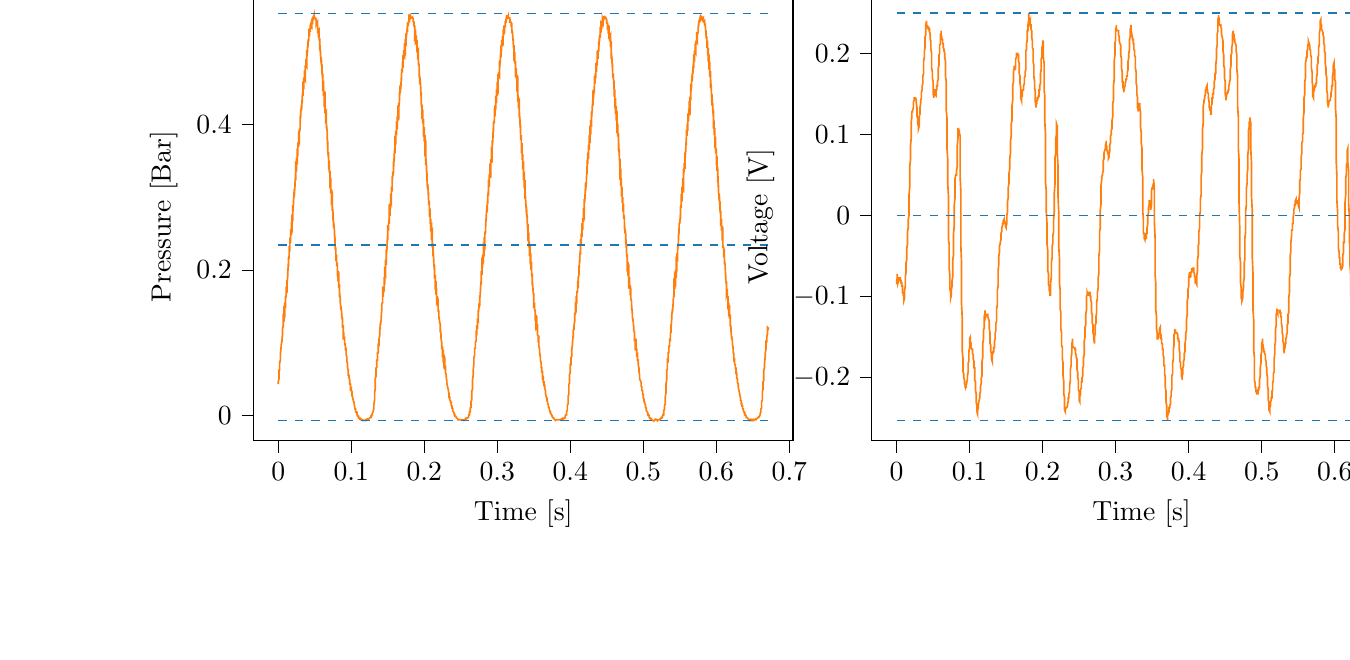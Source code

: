 % This file was created with tikzplotlib v0.10.1.
\begin{tikzpicture}

\definecolor{darkgray176}{RGB}{176,176,176}
\definecolor{darkorange25512714}{RGB}{255,127,14}
\definecolor{steelblue31119180}{RGB}{31,119,180}

\begin{groupplot}[group style={group size=2 by 1}]
\nextgroupplot[
tick align=outside,
tick pos=left,
title={Input Pressure VS Time},
x grid style={darkgray176},
xlabel={Time [s]},
xmin=-0.034, xmax=0.705,
xtick style={color=black},
y grid style={darkgray176},
ylabel={Pressure [Bar]},
ymin=-0.035, ymax=0.581,
ytick style={color=black}
]
\addplot [semithick, darkorange25512714]
table {%
0 0.043
0.0 0.046
0.001 0.05
0.001 0.054
0.001 0.061
0.001 0.062
0.002 0.062
0.002 0.07
0.002 0.072
0.002 0.072
0.003 0.076
0.003 0.086
0.003 0.085
0.003 0.084
0.004 0.094
0.004 0.094
0.004 0.092
0.004 0.096
0.005 0.102
0.005 0.101
0.005 0.1
0.006 0.114
0.006 0.111
0.006 0.11
0.006 0.119
0.007 0.124
0.007 0.121
0.007 0.122
0.007 0.135
0.008 0.133
0.008 0.133
0.008 0.141
0.008 0.144
0.009 0.141
0.009 0.144
0.009 0.155
0.009 0.151
0.01 0.15
0.01 0.164
0.01 0.163
0.01 0.159
0.011 0.166
0.011 0.177
0.011 0.172
0.012 0.171
0.012 0.186
0.012 0.182
0.012 0.18
0.013 0.191
0.013 0.198
0.013 0.193
0.013 0.194
0.014 0.21
0.014 0.206
0.014 0.204
0.014 0.216
0.015 0.219
0.015 0.215
0.015 0.219
0.015 0.233
0.016 0.228
0.016 0.225
0.016 0.242
0.017 0.241
0.017 0.237
0.017 0.244
0.017 0.256
0.018 0.25
0.018 0.247
0.018 0.266
0.018 0.263
0.019 0.259
0.019 0.268
0.019 0.276
0.019 0.27
0.02 0.269
0.02 0.289
0.02 0.282
0.02 0.279
0.021 0.292
0.021 0.296
0.021 0.292
0.021 0.294
0.022 0.311
0.022 0.304
0.022 0.3
0.023 0.318
0.023 0.319
0.023 0.314
0.023 0.319
0.024 0.334
0.024 0.326
0.024 0.323
0.024 0.343
0.025 0.34
0.025 0.335
0.025 0.344
0.025 0.354
0.026 0.347
0.026 0.345
0.026 0.367
0.026 0.361
0.027 0.356
0.027 0.369
0.027 0.375
0.028 0.369
0.028 0.369
0.028 0.391
0.028 0.383
0.029 0.379
0.029 0.393
0.029 0.394
0.029 0.389
0.03 0.393
0.03 0.411
0.03 0.403
0.03 0.399
0.031 0.42
0.031 0.417
0.031 0.411
0.031 0.417
0.032 0.427
0.032 0.421
0.032 0.419
0.033 0.439
0.033 0.434
0.033 0.429
0.033 0.439
0.034 0.446
0.034 0.439
0.034 0.439
0.034 0.459
0.035 0.451
0.035 0.448
0.035 0.461
0.035 0.464
0.036 0.458
0.036 0.46
0.036 0.474
0.036 0.468
0.037 0.464
0.037 0.481
0.037 0.48
0.037 0.475
0.038 0.479
0.038 0.49
0.038 0.484
0.039 0.481
0.039 0.502
0.039 0.496
0.039 0.491
0.04 0.499
0.04 0.506
0.04 0.5
0.04 0.499
0.041 0.516
0.041 0.511
0.041 0.507
0.041 0.516
0.042 0.517
0.042 0.514
0.042 0.515
0.042 0.531
0.043 0.524
0.043 0.521
0.043 0.531
0.044 0.531
0.044 0.527
0.044 0.529
0.044 0.537
0.045 0.532
0.045 0.531
0.045 0.54
0.045 0.539
0.046 0.536
0.046 0.54
0.046 0.545
0.046 0.541
0.047 0.54
0.047 0.547
0.047 0.544
0.047 0.542
0.048 0.546
0.048 0.549
0.048 0.547
0.048 0.545
0.049 0.549
0.049 0.547
0.049 0.546
0.05 0.546
0.05 0.546
0.05 0.546
0.05 0.546
0.051 0.546
0.051 0.546
0.051 0.546
0.051 0.544
0.052 0.544
0.052 0.544
0.052 0.541
0.052 0.537
0.053 0.54
0.053 0.541
0.053 0.535
0.053 0.536
0.054 0.539
0.054 0.532
0.054 0.529
0.055 0.531
0.055 0.532
0.055 0.519
0.055 0.522
0.056 0.526
0.056 0.516
0.056 0.515
0.056 0.519
0.057 0.517
0.057 0.502
0.057 0.509
0.057 0.511
0.058 0.494
0.058 0.495
0.058 0.501
0.058 0.495
0.059 0.482
0.059 0.49
0.059 0.492
0.06 0.474
0.06 0.477
0.06 0.482
0.06 0.471
0.061 0.461
0.061 0.468
0.061 0.47
0.061 0.446
0.062 0.454
0.062 0.46
0.062 0.445
0.062 0.439
0.063 0.446
0.063 0.445
0.063 0.424
0.063 0.432
0.064 0.436
0.064 0.417
0.064 0.415
0.064 0.422
0.065 0.419
0.065 0.401
0.065 0.41
0.066 0.414
0.066 0.394
0.066 0.395
0.066 0.401
0.067 0.391
0.067 0.378
0.067 0.386
0.067 0.39
0.068 0.362
0.068 0.37
0.068 0.376
0.068 0.362
0.069 0.352
0.069 0.361
0.069 0.362
0.069 0.338
0.07 0.346
0.07 0.35
0.07 0.335
0.071 0.33
0.071 0.336
0.071 0.334
0.071 0.312
0.072 0.321
0.072 0.326
0.072 0.306
0.072 0.305
0.073 0.311
0.073 0.305
0.073 0.289
0.073 0.296
0.074 0.3
0.074 0.281
0.074 0.284
0.074 0.289
0.075 0.279
0.075 0.268
0.075 0.274
0.075 0.276
0.076 0.258
0.076 0.263
0.076 0.266
0.077 0.254
0.077 0.246
0.077 0.253
0.077 0.254
0.078 0.234
0.078 0.24
0.078 0.244
0.078 0.23
0.079 0.226
0.079 0.231
0.079 0.229
0.079 0.212
0.08 0.219
0.08 0.221
0.08 0.205
0.08 0.205
0.081 0.21
0.081 0.204
0.081 0.191
0.082 0.196
0.082 0.199
0.082 0.184
0.082 0.185
0.083 0.189
0.083 0.182
0.083 0.175
0.083 0.179
0.084 0.179
0.084 0.163
0.084 0.166
0.084 0.169
0.085 0.16
0.085 0.155
0.085 0.159
0.085 0.156
0.086 0.145
0.086 0.149
0.086 0.15
0.087 0.14
0.087 0.138
0.087 0.141
0.087 0.138
0.088 0.13
0.088 0.133
0.088 0.134
0.088 0.121
0.089 0.121
0.089 0.124
0.089 0.117
0.089 0.11
0.09 0.113
0.09 0.114
0.09 0.104
0.09 0.105
0.091 0.106
0.091 0.1
0.091 0.096
0.091 0.098
0.092 0.098
0.092 0.089
0.092 0.09
0.093 0.091
0.093 0.085
0.093 0.083
0.093 0.083
0.094 0.081
0.094 0.074
0.094 0.075
0.094 0.075
0.095 0.07
0.095 0.069
0.095 0.07
0.095 0.066
0.096 0.061
0.096 0.061
0.096 0.061
0.096 0.055
0.097 0.055
0.097 0.056
0.097 0.052
0.098 0.048
0.098 0.048
0.098 0.048
0.098 0.043
0.099 0.043
0.099 0.043
0.099 0.039
0.099 0.036
0.1 0.037
0.1 0.036
0.1 0.033
0.1 0.034
0.101 0.033
0.101 0.029
0.101 0.026
0.101 0.028
0.102 0.025
0.102 0.024
0.102 0.024
0.102 0.024
0.103 0.02
0.103 0.02
0.103 0.019
0.104 0.018
0.104 0.016
0.104 0.016
0.104 0.015
0.105 0.011
0.105 0.011
0.105 0.01
0.105 0.009
0.106 0.009
0.106 0.009
0.106 0.007
0.106 0.005
0.107 0.005
0.107 0.005
0.107 0.005
0.107 0.004
0.108 0.004
0.108 0.003
0.108 0.001
0.109 0
0.109 0
0.109 0
0.109 -0.001
0.11 -0.001
0.11 -0.001
0.11 -0.003
0.11 -0.003
0.111 -0.003
0.111 -0.003
0.111 -0.004
0.111 -0.004
0.112 -0.004
0.112 -0.005
0.112 -0.004
0.112 -0.005
0.113 -0.005
0.113 -0.005
0.113 -0.006
0.114 -0.006
0.114 -0.006
0.114 -0.006
0.114 -0.006
0.115 -0.006
0.115 -0.006
0.115 -0.006
0.115 -0.006
0.116 -0.006
0.116 -0.006
0.116 -0.006
0.116 -0.007
0.117 -0.007
0.117 -0.007
0.117 -0.007
0.117 -0.007
0.118 -0.007
0.118 -0.007
0.118 -0.007
0.118 -0.007
0.119 -0.007
0.119 -0.006
0.119 -0.007
0.12 -0.007
0.12 -0.007
0.12 -0.006
0.12 -0.006
0.121 -0.006
0.121 -0.006
0.121 -0.006
0.121 -0.006
0.122 -0.006
0.122 -0.006
0.122 -0.006
0.122 -0.005
0.123 -0.005
0.123 -0.005
0.123 -0.005
0.123 -0.005
0.124 -0.005
0.124 -0.005
0.124 -0.005
0.125 -0.004
0.125 -0.004
0.125 -0.004
0.125 -0.004
0.126 -0.003
0.126 -0.003
0.126 -0.003
0.126 -0.003
0.127 -0.003
0.127 -0.003
0.127 -0.003
0.127 -0.001
0.128 -0.001
0.128 0
0.128 0.001
0.128 0.001
0.129 0.001
0.129 0.003
0.129 0.003
0.129 0.003
0.13 0.005
0.13 0.006
0.13 0.006
0.131 0.009
0.131 0.011
0.131 0.013
0.131 0.015
0.132 0.021
0.132 0.024
0.132 0.026
0.132 0.031
0.133 0.037
0.133 0.039
0.133 0.043
0.133 0.051
0.134 0.054
0.134 0.056
0.134 0.061
0.134 0.065
0.135 0.066
0.135 0.069
0.135 0.076
0.136 0.076
0.136 0.076
0.136 0.085
0.136 0.086
0.137 0.086
0.137 0.09
0.137 0.099
0.137 0.096
0.138 0.096
0.138 0.105
0.138 0.105
0.138 0.104
0.139 0.11
0.139 0.117
0.139 0.115
0.139 0.114
0.14 0.128
0.14 0.125
0.14 0.124
0.141 0.131
0.141 0.136
0.141 0.135
0.141 0.135
0.142 0.147
0.142 0.145
0.142 0.144
0.142 0.154
0.143 0.155
0.143 0.154
0.143 0.156
0.143 0.17
0.144 0.166
0.144 0.163
0.144 0.177
0.144 0.176
0.145 0.174
0.145 0.181
0.145 0.19
0.145 0.186
0.146 0.184
0.146 0.204
0.146 0.2
0.147 0.196
0.147 0.206
0.147 0.214
0.147 0.21
0.148 0.209
0.148 0.228
0.148 0.221
0.148 0.219
0.149 0.23
0.149 0.231
0.149 0.229
0.149 0.233
0.15 0.251
0.15 0.245
0.15 0.241
0.15 0.259
0.151 0.258
0.151 0.254
0.151 0.26
0.152 0.271
0.152 0.265
0.152 0.263
0.152 0.282
0.153 0.278
0.153 0.274
0.153 0.282
0.153 0.291
0.154 0.285
0.154 0.284
0.154 0.305
0.154 0.299
0.155 0.295
0.155 0.309
0.155 0.314
0.155 0.307
0.156 0.309
0.156 0.328
0.156 0.32
0.156 0.318
0.157 0.335
0.157 0.335
0.157 0.329
0.158 0.335
0.158 0.349
0.158 0.341
0.158 0.339
0.159 0.36
0.159 0.355
0.159 0.35
0.159 0.36
0.16 0.37
0.16 0.362
0.16 0.36
0.16 0.384
0.161 0.376
0.161 0.372
0.161 0.386
0.161 0.391
0.162 0.385
0.162 0.385
0.162 0.404
0.163 0.396
0.163 0.393
0.163 0.41
0.163 0.411
0.164 0.405
0.164 0.409
0.164 0.426
0.164 0.419
0.165 0.415
0.165 0.429
0.165 0.426
0.165 0.422
0.166 0.431
0.166 0.444
0.166 0.436
0.166 0.432
0.167 0.454
0.167 0.448
0.167 0.443
0.168 0.451
0.168 0.458
0.168 0.451
0.168 0.451
0.169 0.471
0.169 0.464
0.169 0.46
0.169 0.475
0.17 0.476
0.17 0.471
0.17 0.472
0.17 0.486
0.171 0.48
0.171 0.477
0.171 0.495
0.171 0.494
0.172 0.489
0.172 0.492
0.172 0.502
0.172 0.496
0.173 0.494
0.173 0.511
0.173 0.506
0.174 0.502
0.174 0.51
0.174 0.517
0.174 0.511
0.175 0.51
0.175 0.525
0.175 0.519
0.175 0.516
0.176 0.525
0.176 0.527
0.176 0.524
0.176 0.524
0.177 0.536
0.177 0.53
0.177 0.527
0.177 0.539
0.178 0.539
0.178 0.535
0.178 0.537
0.179 0.545
0.179 0.54
0.179 0.539
0.179 0.545
0.18 0.542
0.18 0.541
0.18 0.544
0.18 0.547
0.181 0.545
0.181 0.544
0.181 0.552
0.181 0.549
0.182 0.547
0.182 0.546
0.182 0.547
0.182 0.546
0.183 0.546
0.183 0.546
0.183 0.546
0.184 0.547
0.184 0.546
0.184 0.547
0.184 0.546
0.185 0.545
0.185 0.54
0.185 0.54
0.185 0.542
0.186 0.54
0.186 0.54
0.186 0.54
0.186 0.536
0.187 0.531
0.187 0.535
0.187 0.536
0.187 0.522
0.188 0.526
0.188 0.53
0.188 0.522
0.188 0.517
0.189 0.521
0.189 0.522
0.189 0.509
0.19 0.514
0.19 0.516
0.19 0.502
0.19 0.499
0.191 0.505
0.191 0.502
0.191 0.489
0.191 0.495
0.192 0.499
0.192 0.481
0.192 0.481
0.192 0.487
0.193 0.48
0.193 0.465
0.193 0.474
0.193 0.477
0.194 0.455
0.194 0.46
0.194 0.465
0.195 0.454
0.195 0.444
0.195 0.453
0.195 0.455
0.196 0.43
0.196 0.438
0.196 0.444
0.196 0.427
0.197 0.42
0.197 0.427
0.197 0.427
0.197 0.407
0.198 0.415
0.198 0.42
0.198 0.403
0.198 0.401
0.199 0.407
0.199 0.403
0.199 0.383
0.199 0.391
0.2 0.396
0.2 0.376
0.2 0.379
0.201 0.385
0.201 0.372
0.201 0.356
0.201 0.366
0.202 0.37
0.202 0.344
0.202 0.35
0.202 0.356
0.203 0.344
0.203 0.335
0.203 0.343
0.203 0.344
0.204 0.319
0.204 0.328
0.204 0.333
0.204 0.316
0.205 0.311
0.205 0.318
0.205 0.315
0.206 0.295
0.206 0.302
0.206 0.306
0.206 0.29
0.207 0.29
0.207 0.295
0.207 0.289
0.207 0.273
0.208 0.28
0.208 0.284
0.208 0.263
0.208 0.264
0.209 0.27
0.209 0.263
0.209 0.253
0.209 0.259
0.21 0.261
0.21 0.241
0.21 0.246
0.211 0.25
0.211 0.237
0.211 0.231
0.211 0.236
0.212 0.235
0.212 0.219
0.212 0.224
0.212 0.228
0.213 0.214
0.213 0.21
0.213 0.215
0.213 0.211
0.214 0.198
0.214 0.203
0.214 0.206
0.214 0.189
0.215 0.189
0.215 0.193
0.215 0.188
0.215 0.179
0.216 0.182
0.216 0.185
0.216 0.17
0.217 0.172
0.217 0.175
0.217 0.166
0.217 0.159
0.218 0.163
0.218 0.164
0.218 0.15
0.218 0.152
0.219 0.155
0.219 0.146
0.219 0.142
0.219 0.145
0.22 0.144
0.22 0.133
0.22 0.135
0.22 0.136
0.221 0.129
0.221 0.126
0.221 0.129
0.222 0.125
0.222 0.114
0.222 0.117
0.222 0.119
0.223 0.11
0.223 0.109
0.223 0.111
0.223 0.106
0.224 0.099
0.224 0.1
0.224 0.101
0.224 0.092
0.225 0.092
0.225 0.095
0.225 0.089
0.225 0.084
0.226 0.086
0.226 0.085
0.226 0.077
0.226 0.077
0.227 0.079
0.227 0.074
0.227 0.071
0.228 0.074
0.228 0.071
0.228 0.065
0.228 0.065
0.229 0.066
0.229 0.06
0.229 0.059
0.229 0.059
0.23 0.056
0.23 0.052
0.23 0.052
0.23 0.054
0.231 0.046
0.231 0.046
0.231 0.046
0.231 0.044
0.232 0.039
0.232 0.039
0.232 0.039
0.233 0.035
0.233 0.035
0.233 0.035
0.233 0.033
0.234 0.03
0.234 0.03
0.234 0.029
0.234 0.025
0.235 0.025
0.235 0.025
0.235 0.022
0.235 0.021
0.236 0.02
0.236 0.02
0.236 0.018
0.236 0.018
0.237 0.018
0.237 0.015
0.237 0.014
0.238 0.013
0.238 0.013
0.238 0.01
0.238 0.01
0.239 0.009
0.239 0.007
0.239 0.007
0.239 0.006
0.24 0.005
0.24 0.005
0.24 0.005
0.24 0.005
0.241 0.003
0.241 0.003
0.241 0.001
0.241 0.001
0.242 0.001
0.242 0.001
0.242 0
0.242 -0.001
0.243 -0.001
0.243 -0.001
0.243 -0.001
0.244 -0.003
0.244 -0.003
0.244 -0.003
0.244 -0.003
0.245 -0.004
0.245 -0.004
0.245 -0.004
0.245 -0.004
0.246 -0.005
0.246 -0.005
0.246 -0.005
0.246 -0.006
0.247 -0.006
0.247 -0.006
0.247 -0.006
0.247 -0.006
0.248 -0.006
0.248 -0.006
0.248 -0.006
0.249 -0.006
0.249 -0.006
0.249 -0.006
0.249 -0.006
0.25 -0.006
0.25 -0.006
0.25 -0.006
0.25 -0.006
0.251 -0.006
0.251 -0.006
0.251 -0.006
0.251 -0.006
0.252 -0.006
0.252 -0.007
0.252 -0.006
0.252 -0.006
0.253 -0.006
0.253 -0.006
0.253 -0.006
0.253 -0.006
0.254 -0.006
0.254 -0.005
0.254 -0.006
0.255 -0.006
0.255 -0.006
0.255 -0.005
0.255 -0.006
0.256 -0.005
0.256 -0.005
0.256 -0.005
0.256 -0.005
0.257 -0.005
0.257 -0.004
0.257 -0.004
0.257 -0.004
0.258 -0.004
0.258 -0.004
0.258 -0.004
0.258 -0.004
0.259 -0.004
0.259 -0.003
0.259 -0.003
0.26 -0.003
0.26 -0.003
0.26 -0.003
0.26 -0.003
0.261 -0.001
0.261 0
0.261 -0.001
0.261 0.001
0.262 0.001
0.262 0.001
0.262 0.004
0.262 0.005
0.263 0.005
0.263 0.006
0.263 0.009
0.263 0.01
0.264 0.011
0.264 0.016
0.264 0.019
0.265 0.021
0.265 0.025
0.265 0.03
0.265 0.033
0.266 0.036
0.266 0.044
0.266 0.046
0.266 0.048
0.267 0.055
0.267 0.06
0.267 0.061
0.267 0.062
0.268 0.071
0.268 0.071
0.268 0.071
0.268 0.079
0.269 0.083
0.269 0.083
0.269 0.084
0.269 0.092
0.27 0.092
0.27 0.091
0.27 0.101
0.271 0.102
0.271 0.101
0.271 0.105
0.271 0.114
0.272 0.113
0.272 0.11
0.272 0.124
0.272 0.122
0.273 0.121
0.273 0.126
0.273 0.133
0.273 0.13
0.274 0.129
0.274 0.145
0.274 0.142
0.274 0.141
0.275 0.149
0.275 0.154
0.275 0.151
0.276 0.151
0.276 0.165
0.276 0.161
0.276 0.159
0.277 0.172
0.277 0.175
0.277 0.172
0.277 0.175
0.278 0.186
0.278 0.181
0.278 0.18
0.278 0.196
0.279 0.195
0.279 0.193
0.279 0.199
0.279 0.209
0.28 0.205
0.28 0.203
0.28 0.221
0.28 0.217
0.281 0.214
0.281 0.224
0.281 0.23
0.282 0.226
0.282 0.226
0.282 0.245
0.282 0.239
0.283 0.235
0.283 0.25
0.283 0.253
0.283 0.249
0.284 0.251
0.284 0.265
0.284 0.261
0.284 0.258
0.285 0.276
0.285 0.276
0.285 0.27
0.285 0.276
0.286 0.289
0.286 0.282
0.286 0.279
0.287 0.3
0.287 0.295
0.287 0.291
0.287 0.301
0.288 0.31
0.288 0.304
0.288 0.302
0.288 0.324
0.289 0.318
0.289 0.314
0.289 0.328
0.289 0.331
0.29 0.326
0.29 0.328
0.29 0.346
0.29 0.339
0.291 0.335
0.291 0.352
0.291 0.352
0.292 0.347
0.292 0.352
0.292 0.369
0.292 0.36
0.293 0.356
0.293 0.378
0.293 0.374
0.293 0.369
0.294 0.379
0.294 0.389
0.294 0.383
0.294 0.38
0.295 0.404
0.295 0.395
0.295 0.39
0.295 0.401
0.296 0.406
0.296 0.401
0.296 0.401
0.296 0.422
0.297 0.415
0.297 0.411
0.297 0.425
0.298 0.426
0.298 0.42
0.298 0.425
0.298 0.439
0.299 0.431
0.299 0.429
0.299 0.448
0.299 0.444
0.3 0.439
0.3 0.446
0.3 0.458
0.3 0.451
0.301 0.448
0.301 0.469
0.301 0.463
0.301 0.459
0.302 0.468
0.302 0.472
0.302 0.468
0.303 0.466
0.303 0.487
0.303 0.479
0.303 0.475
0.304 0.486
0.304 0.489
0.304 0.484
0.304 0.486
0.305 0.504
0.305 0.496
0.305 0.492
0.305 0.506
0.306 0.505
0.306 0.501
0.306 0.506
0.306 0.516
0.307 0.51
0.307 0.507
0.307 0.521
0.307 0.517
0.308 0.514
0.308 0.522
0.308 0.53
0.309 0.524
0.309 0.522
0.309 0.536
0.309 0.531
0.31 0.529
0.31 0.534
0.31 0.536
0.31 0.534
0.311 0.534
0.311 0.542
0.311 0.539
0.311 0.537
0.312 0.542
0.312 0.542
0.312 0.54
0.312 0.544
0.313 0.55
0.313 0.546
0.313 0.545
0.314 0.547
0.314 0.546
0.314 0.545
0.314 0.546
0.315 0.549
0.315 0.547
0.315 0.546
0.315 0.546
0.316 0.546
0.316 0.546
0.316 0.546
0.316 0.546
0.317 0.546
0.317 0.545
0.317 0.539
0.317 0.541
0.318 0.542
0.318 0.54
0.318 0.54
0.319 0.54
0.319 0.539
0.319 0.534
0.319 0.536
0.32 0.537
0.32 0.525
0.32 0.526
0.32 0.53
0.321 0.525
0.321 0.517
0.321 0.522
0.321 0.524
0.322 0.51
0.322 0.514
0.322 0.517
0.322 0.507
0.323 0.502
0.323 0.509
0.323 0.509
0.323 0.487
0.324 0.495
0.324 0.499
0.324 0.485
0.325 0.482
0.325 0.487
0.325 0.485
0.325 0.465
0.326 0.474
0.326 0.477
0.326 0.463
0.326 0.463
0.327 0.468
0.327 0.461
0.327 0.445
0.327 0.454
0.328 0.458
0.328 0.431
0.328 0.436
0.328 0.443
0.329 0.432
0.329 0.422
0.329 0.43
0.33 0.432
0.33 0.41
0.33 0.417
0.33 0.421
0.331 0.406
0.331 0.399
0.331 0.407
0.331 0.407
0.332 0.386
0.332 0.394
0.332 0.399
0.332 0.38
0.333 0.378
0.333 0.385
0.333 0.379
0.333 0.36
0.334 0.369
0.334 0.374
0.334 0.351
0.334 0.352
0.335 0.359
0.335 0.351
0.335 0.338
0.336 0.345
0.336 0.349
0.336 0.323
0.336 0.329
0.337 0.335
0.337 0.321
0.337 0.312
0.337 0.32
0.338 0.321
0.338 0.297
0.338 0.305
0.338 0.31
0.339 0.294
0.339 0.289
0.339 0.295
0.339 0.294
0.34 0.276
0.34 0.282
0.34 0.286
0.341 0.269
0.341 0.269
0.341 0.274
0.341 0.266
0.342 0.251
0.342 0.258
0.342 0.263
0.342 0.244
0.343 0.246
0.343 0.251
0.343 0.241
0.343 0.231
0.344 0.236
0.344 0.239
0.344 0.219
0.344 0.225
0.345 0.228
0.345 0.219
0.345 0.214
0.346 0.217
0.346 0.217
0.346 0.2
0.346 0.205
0.347 0.207
0.347 0.194
0.347 0.191
0.347 0.196
0.348 0.193
0.348 0.179
0.348 0.182
0.348 0.185
0.349 0.172
0.349 0.172
0.349 0.175
0.349 0.171
0.35 0.163
0.35 0.166
0.35 0.168
0.35 0.15
0.351 0.151
0.351 0.155
0.351 0.147
0.352 0.142
0.352 0.145
0.352 0.145
0.352 0.134
0.353 0.136
0.353 0.138
0.353 0.129
0.353 0.124
0.354 0.128
0.354 0.126
0.354 0.117
0.354 0.119
0.355 0.121
0.355 0.111
0.355 0.11
0.355 0.111
0.356 0.109
0.356 0.1
0.356 0.101
0.357 0.104
0.357 0.094
0.357 0.094
0.357 0.095
0.358 0.091
0.358 0.085
0.358 0.087
0.358 0.087
0.359 0.08
0.359 0.081
0.359 0.083
0.359 0.076
0.36 0.072
0.36 0.074
0.36 0.074
0.36 0.066
0.361 0.066
0.361 0.066
0.361 0.061
0.361 0.06
0.362 0.06
0.362 0.059
0.362 0.051
0.363 0.052
0.363 0.052
0.363 0.048
0.363 0.046
0.364 0.046
0.364 0.045
0.364 0.041
0.364 0.041
0.365 0.041
0.365 0.037
0.365 0.036
0.365 0.037
0.366 0.034
0.366 0.031
0.366 0.03
0.366 0.03
0.367 0.026
0.367 0.025
0.367 0.025
0.368 0.024
0.368 0.022
0.368 0.022
0.368 0.02
0.369 0.019
0.369 0.019
0.369 0.018
0.369 0.016
0.37 0.015
0.37 0.015
0.37 0.014
0.37 0.011
0.371 0.011
0.371 0.01
0.371 0.009
0.371 0.009
0.372 0.007
0.372 0.005
0.372 0.005
0.373 0.005
0.373 0.005
0.373 0.004
0.373 0.003
0.374 0.001
0.374 0.001
0.374 0.001
0.374 0.001
0.375 0
0.375 -0.001
0.375 -0.001
0.375 -0.001
0.376 -0.003
0.376 -0.003
0.376 -0.003
0.376 -0.003
0.377 -0.003
0.377 -0.004
0.377 -0.004
0.377 -0.004
0.378 -0.005
0.378 -0.005
0.378 -0.005
0.379 -0.006
0.379 -0.005
0.379 -0.006
0.379 -0.006
0.38 -0.006
0.38 -0.006
0.38 -0.006
0.38 -0.006
0.381 -0.006
0.381 -0.006
0.381 -0.006
0.381 -0.006
0.382 -0.006
0.382 -0.006
0.382 -0.006
0.382 -0.006
0.383 -0.006
0.383 -0.006
0.383 -0.006
0.384 -0.006
0.384 -0.006
0.384 -0.006
0.384 -0.006
0.385 -0.006
0.385 -0.006
0.385 -0.006
0.385 -0.006
0.386 -0.006
0.386 -0.006
0.386 -0.006
0.386 -0.006
0.387 -0.006
0.387 -0.006
0.387 -0.006
0.387 -0.006
0.388 -0.006
0.388 -0.006
0.388 -0.006
0.388 -0.005
0.389 -0.005
0.389 -0.005
0.389 -0.005
0.39 -0.005
0.39 -0.005
0.39 -0.004
0.39 -0.004
0.391 -0.004
0.391 -0.004
0.391 -0.004
0.391 -0.004
0.392 -0.004
0.392 -0.003
0.392 -0.003
0.392 -0.003
0.393 -0.003
0.393 -0.001
0.393 -0.001
0.393 -0.001
0.394 0.001
0.394 0.001
0.394 0.001
0.395 0.001
0.395 0.003
0.395 0.004
0.395 0.005
0.396 0.007
0.396 0.009
0.396 0.01
0.396 0.014
0.397 0.016
0.397 0.02
0.397 0.021
0.397 0.026
0.398 0.029
0.398 0.031
0.398 0.039
0.398 0.043
0.399 0.044
0.399 0.05
0.399 0.056
0.4 0.059
0.4 0.059
0.4 0.069
0.4 0.07
0.401 0.07
0.401 0.076
0.401 0.08
0.401 0.08
0.402 0.081
0.402 0.091
0.402 0.09
0.402 0.09
0.403 0.098
0.403 0.101
0.403 0.1
0.403 0.101
0.404 0.11
0.404 0.109
0.404 0.107
0.404 0.117
0.405 0.119
0.405 0.117
0.405 0.122
0.406 0.131
0.406 0.129
0.406 0.128
0.406 0.14
0.407 0.14
0.407 0.138
0.407 0.144
0.407 0.15
0.408 0.147
0.408 0.147
0.408 0.164
0.408 0.16
0.409 0.158
0.409 0.168
0.409 0.171
0.409 0.168
0.41 0.17
0.41 0.185
0.41 0.181
0.411 0.179
0.411 0.191
0.411 0.191
0.411 0.189
0.412 0.194
0.412 0.206
0.412 0.201
0.412 0.199
0.413 0.217
0.413 0.214
0.413 0.211
0.413 0.219
0.414 0.228
0.414 0.223
0.414 0.221
0.414 0.242
0.415 0.236
0.415 0.233
0.415 0.246
0.415 0.25
0.416 0.245
0.416 0.246
0.416 0.264
0.417 0.259
0.417 0.255
0.417 0.27
0.417 0.271
0.418 0.266
0.418 0.271
0.418 0.285
0.418 0.278
0.419 0.275
0.419 0.297
0.419 0.295
0.419 0.29
0.42 0.296
0.42 0.304
0.42 0.299
0.42 0.297
0.421 0.32
0.421 0.314
0.421 0.309
0.422 0.321
0.422 0.328
0.422 0.321
0.422 0.323
0.423 0.343
0.423 0.335
0.423 0.331
0.423 0.35
0.424 0.352
0.424 0.345
0.424 0.347
0.424 0.361
0.425 0.355
0.425 0.352
0.425 0.372
0.425 0.37
0.426 0.365
0.426 0.372
0.426 0.385
0.427 0.378
0.427 0.374
0.427 0.398
0.427 0.391
0.428 0.386
0.428 0.398
0.428 0.406
0.428 0.4
0.429 0.399
0.429 0.417
0.429 0.41
0.429 0.406
0.43 0.421
0.43 0.425
0.43 0.419
0.43 0.42
0.431 0.436
0.431 0.429
0.431 0.426
0.431 0.443
0.432 0.441
0.432 0.436
0.432 0.44
0.433 0.453
0.433 0.445
0.433 0.443
0.433 0.466
0.434 0.461
0.434 0.456
0.434 0.463
0.434 0.47
0.435 0.464
0.435 0.463
0.435 0.484
0.435 0.477
0.436 0.472
0.436 0.482
0.436 0.486
0.436 0.481
0.437 0.482
0.437 0.501
0.437 0.495
0.438 0.49
0.438 0.502
0.438 0.502
0.438 0.499
0.439 0.501
0.439 0.514
0.439 0.507
0.439 0.505
0.44 0.521
0.44 0.517
0.44 0.514
0.44 0.517
0.441 0.525
0.441 0.521
0.441 0.519
0.441 0.534
0.442 0.529
0.442 0.526
0.442 0.532
0.442 0.537
0.443 0.534
0.443 0.531
0.443 0.542
0.444 0.537
0.444 0.535
0.444 0.542
0.444 0.545
0.445 0.541
0.445 0.541
0.445 0.547
0.445 0.544
0.446 0.544
0.446 0.549
0.446 0.549
0.446 0.546
0.447 0.546
0.447 0.549
0.447 0.547
0.447 0.547
0.448 0.547
0.448 0.546
0.448 0.547
0.449 0.546
0.449 0.546
0.449 0.546
0.449 0.545
0.45 0.542
0.45 0.544
0.45 0.544
0.45 0.539
0.451 0.539
0.451 0.54
0.451 0.54
0.451 0.534
0.452 0.536
0.452 0.537
0.452 0.53
0.452 0.529
0.453 0.531
0.453 0.529
0.453 0.517
0.454 0.524
0.454 0.526
0.454 0.514
0.454 0.515
0.455 0.519
0.455 0.514
0.455 0.506
0.455 0.511
0.456 0.512
0.456 0.49
0.456 0.496
0.456 0.501
0.457 0.49
0.457 0.484
0.457 0.491
0.457 0.491
0.458 0.471
0.458 0.479
0.458 0.482
0.458 0.466
0.459 0.463
0.459 0.47
0.459 0.466
0.46 0.448
0.46 0.456
0.46 0.46
0.46 0.44
0.461 0.441
0.461 0.448
0.461 0.44
0.461 0.422
0.462 0.431
0.462 0.436
0.462 0.414
0.462 0.419
0.463 0.425
0.463 0.415
0.463 0.405
0.463 0.412
0.464 0.414
0.464 0.388
0.464 0.395
0.465 0.401
0.465 0.386
0.465 0.383
0.465 0.389
0.466 0.386
0.466 0.364
0.466 0.372
0.466 0.379
0.467 0.357
0.467 0.356
0.467 0.364
0.467 0.359
0.468 0.34
0.468 0.349
0.468 0.352
0.468 0.33
0.469 0.333
0.469 0.339
0.469 0.329
0.469 0.315
0.47 0.324
0.47 0.326
0.47 0.301
0.471 0.307
0.471 0.314
0.471 0.3
0.471 0.292
0.472 0.299
0.472 0.3
0.472 0.28
0.472 0.286
0.473 0.291
0.473 0.275
0.473 0.27
0.473 0.276
0.474 0.273
0.474 0.256
0.474 0.264
0.474 0.266
0.475 0.25
0.475 0.25
0.475 0.256
0.476 0.249
0.476 0.235
0.476 0.242
0.476 0.245
0.477 0.225
0.477 0.228
0.477 0.233
0.477 0.224
0.478 0.215
0.478 0.22
0.478 0.221
0.478 0.204
0.479 0.207
0.479 0.211
0.479 0.201
0.479 0.198
0.48 0.201
0.48 0.2
0.48 0.182
0.481 0.186
0.481 0.19
0.481 0.176
0.481 0.174
0.482 0.179
0.482 0.175
0.482 0.165
0.482 0.169
0.483 0.171
0.483 0.158
0.483 0.158
0.483 0.16
0.484 0.156
0.484 0.147
0.484 0.15
0.484 0.151
0.485 0.139
0.485 0.14
0.485 0.142
0.485 0.135
0.486 0.13
0.486 0.133
0.486 0.131
0.487 0.119
0.487 0.121
0.487 0.122
0.487 0.116
0.488 0.114
0.488 0.115
0.488 0.114
0.488 0.104
0.489 0.105
0.489 0.106
0.489 0.099
0.489 0.096
0.49 0.099
0.49 0.096
0.49 0.089
0.49 0.091
0.491 0.091
0.491 0.083
0.491 0.083
0.492 0.084
0.492 0.08
0.492 0.076
0.492 0.076
0.493 0.076
0.493 0.069
0.493 0.069
0.493 0.07
0.494 0.065
0.494 0.061
0.494 0.061
0.494 0.061
0.495 0.055
0.495 0.055
0.495 0.056
0.495 0.05
0.496 0.048
0.496 0.048
0.496 0.048
0.497 0.045
0.497 0.044
0.497 0.044
0.497 0.04
0.498 0.039
0.498 0.039
0.498 0.036
0.498 0.034
0.499 0.034
0.499 0.034
0.499 0.03
0.499 0.029
0.5 0.029
0.5 0.028
0.5 0.024
0.5 0.024
0.501 0.022
0.501 0.02
0.501 0.02
0.501 0.019
0.502 0.018
0.502 0.016
0.502 0.016
0.503 0.015
0.503 0.013
0.503 0.011
0.503 0.011
0.504 0.01
0.504 0.009
0.504 0.007
0.504 0.007
0.505 0.005
0.505 0.005
0.505 0.005
0.505 0.005
0.506 0.004
0.506 0.004
0.506 0.003
0.506 0.001
0.507 0.001
0.507 0.001
0.507 0
0.508 0
0.508 0
0.508 -0.003
0.508 -0.003
0.509 -0.003
0.509 -0.004
0.509 -0.004
0.509 -0.004
0.51 -0.004
0.51 -0.004
0.51 -0.005
0.51 -0.005
0.511 -0.005
0.511 -0.006
0.511 -0.006
0.511 -0.006
0.512 -0.006
0.512 -0.006
0.512 -0.006
0.512 -0.006
0.513 -0.007
0.513 -0.007
0.513 -0.007
0.514 -0.007
0.514 -0.007
0.514 -0.007
0.514 -0.007
0.515 -0.007
0.515 -0.007
0.515 -0.006
0.515 -0.007
0.516 -0.006
0.516 -0.007
0.516 -0.006
0.516 -0.006
0.517 -0.006
0.517 -0.007
0.517 -0.006
0.517 -0.006
0.518 -0.006
0.518 -0.007
0.518 -0.006
0.519 -0.007
0.519 -0.007
0.519 -0.006
0.519 -0.006
0.52 -0.006
0.52 -0.006
0.52 -0.006
0.52 -0.006
0.521 -0.006
0.521 -0.006
0.521 -0.005
0.521 -0.006
0.522 -0.006
0.522 -0.005
0.522 -0.006
0.522 -0.006
0.523 -0.006
0.523 -0.005
0.523 -0.005
0.524 -0.004
0.524 -0.004
0.524 -0.004
0.524 -0.004
0.525 -0.004
0.525 -0.004
0.525 -0.004
0.525 -0.003
0.526 -0.003
0.526 -0.003
0.526 -0.003
0.526 -0.001
0.527 0
0.527 0.001
0.527 0.001
0.527 0.001
0.528 0.001
0.528 0.005
0.528 0.005
0.528 0.006
0.529 0.009
0.529 0.011
0.529 0.013
0.53 0.016
0.53 0.02
0.53 0.024
0.53 0.025
0.531 0.031
0.531 0.036
0.531 0.039
0.531 0.043
0.532 0.049
0.532 0.051
0.532 0.054
0.532 0.062
0.533 0.064
0.533 0.065
0.533 0.07
0.533 0.076
0.534 0.075
0.534 0.076
0.534 0.086
0.535 0.086
0.535 0.085
0.535 0.09
0.535 0.095
0.536 0.095
0.536 0.095
0.536 0.106
0.536 0.105
0.537 0.104
0.537 0.111
0.537 0.114
0.537 0.113
0.538 0.114
0.538 0.125
0.538 0.122
0.538 0.121
0.539 0.134
0.539 0.134
0.539 0.133
0.539 0.138
0.54 0.147
0.54 0.144
0.54 0.142
0.541 0.156
0.541 0.155
0.541 0.152
0.541 0.159
0.542 0.166
0.542 0.163
0.542 0.163
0.542 0.18
0.543 0.176
0.543 0.174
0.543 0.185
0.543 0.189
0.544 0.185
0.544 0.186
0.544 0.2
0.544 0.195
0.545 0.193
0.545 0.209
0.545 0.21
0.546 0.206
0.546 0.211
0.546 0.223
0.546 0.217
0.547 0.215
0.547 0.234
0.547 0.231
0.547 0.228
0.548 0.237
0.548 0.249
0.548 0.244
0.548 0.24
0.549 0.258
0.549 0.254
0.549 0.25
0.549 0.263
0.55 0.266
0.55 0.263
0.55 0.264
0.551 0.28
0.551 0.274
0.551 0.27
0.551 0.287
0.552 0.29
0.552 0.285
0.552 0.289
0.552 0.304
0.553 0.297
0.553 0.294
0.553 0.314
0.553 0.311
0.554 0.306
0.554 0.314
0.554 0.326
0.554 0.319
0.555 0.315
0.555 0.339
0.555 0.333
0.555 0.328
0.556 0.339
0.556 0.347
0.556 0.34
0.557 0.34
0.557 0.361
0.557 0.354
0.557 0.349
0.558 0.365
0.558 0.367
0.558 0.362
0.558 0.365
0.559 0.383
0.559 0.375
0.559 0.371
0.559 0.39
0.56 0.389
0.56 0.384
0.56 0.389
0.56 0.401
0.561 0.395
0.561 0.391
0.561 0.415
0.562 0.409
0.562 0.404
0.562 0.412
0.562 0.421
0.563 0.415
0.563 0.412
0.563 0.432
0.563 0.425
0.564 0.421
0.564 0.434
0.564 0.438
0.564 0.432
0.565 0.434
0.565 0.456
0.565 0.446
0.565 0.443
0.566 0.455
0.566 0.455
0.566 0.45
0.566 0.455
0.567 0.47
0.567 0.463
0.567 0.459
0.568 0.479
0.568 0.475
0.568 0.47
0.568 0.477
0.569 0.487
0.569 0.481
0.569 0.477
0.569 0.496
0.57 0.49
0.57 0.486
0.57 0.496
0.57 0.501
0.571 0.496
0.571 0.495
0.571 0.511
0.571 0.505
0.572 0.501
0.572 0.514
0.572 0.515
0.573 0.51
0.573 0.514
0.573 0.527
0.573 0.52
0.574 0.516
0.574 0.526
0.574 0.524
0.574 0.522
0.575 0.527
0.575 0.535
0.575 0.53
0.575 0.529
0.576 0.542
0.576 0.537
0.576 0.535
0.576 0.54
0.577 0.544
0.577 0.54
0.577 0.54
0.578 0.545
0.578 0.542
0.578 0.541
0.578 0.546
0.579 0.547
0.579 0.545
0.579 0.545
0.579 0.547
0.58 0.545
0.58 0.545
0.58 0.547
0.58 0.547
0.581 0.547
0.581 0.547
0.581 0.546
0.581 0.545
0.582 0.546
0.582 0.546
0.582 0.545
0.582 0.546
0.583 0.541
0.583 0.539
0.583 0.541
0.584 0.542
0.584 0.535
0.584 0.539
0.584 0.54
0.585 0.535
0.585 0.534
0.585 0.536
0.585 0.534
0.586 0.521
0.586 0.526
0.586 0.529
0.586 0.519
0.587 0.517
0.587 0.521
0.587 0.517
0.587 0.505
0.588 0.511
0.588 0.515
0.588 0.499
0.589 0.501
0.589 0.505
0.589 0.497
0.589 0.486
0.59 0.494
0.59 0.496
0.59 0.475
0.59 0.481
0.591 0.486
0.591 0.472
0.591 0.465
0.591 0.472
0.592 0.472
0.592 0.45
0.592 0.459
0.592 0.464
0.593 0.45
0.593 0.448
0.593 0.453
0.593 0.449
0.594 0.426
0.594 0.436
0.594 0.441
0.595 0.422
0.595 0.422
0.595 0.429
0.595 0.422
0.596 0.409
0.596 0.416
0.596 0.42
0.596 0.394
0.597 0.399
0.597 0.405
0.597 0.395
0.597 0.385
0.598 0.393
0.598 0.395
0.598 0.367
0.598 0.378
0.599 0.383
0.599 0.366
0.599 0.36
0.6 0.367
0.6 0.366
0.6 0.344
0.6 0.351
0.601 0.356
0.601 0.338
0.601 0.336
0.601 0.343
0.602 0.338
0.602 0.32
0.602 0.328
0.602 0.333
0.603 0.306
0.603 0.309
0.603 0.316
0.603 0.307
0.604 0.294
0.604 0.301
0.604 0.305
0.605 0.284
0.605 0.289
0.605 0.294
0.605 0.282
0.606 0.275
0.606 0.281
0.606 0.281
0.606 0.26
0.607 0.265
0.607 0.27
0.607 0.258
0.607 0.254
0.608 0.26
0.608 0.258
0.608 0.24
0.608 0.246
0.609 0.25
0.609 0.231
0.609 0.23
0.609 0.234
0.61 0.23
0.61 0.217
0.61 0.223
0.611 0.225
0.611 0.207
0.611 0.209
0.611 0.214
0.612 0.207
0.612 0.2
0.612 0.204
0.612 0.205
0.613 0.186
0.613 0.19
0.613 0.193
0.613 0.185
0.614 0.179
0.614 0.184
0.614 0.181
0.614 0.166
0.615 0.17
0.615 0.174
0.615 0.163
0.616 0.16
0.616 0.164
0.616 0.16
0.616 0.15
0.617 0.152
0.617 0.155
0.617 0.142
0.617 0.142
0.618 0.145
0.618 0.14
0.618 0.133
0.618 0.135
0.619 0.136
0.619 0.122
0.619 0.124
0.619 0.126
0.62 0.121
0.62 0.115
0.62 0.117
0.62 0.117
0.621 0.105
0.621 0.107
0.621 0.109
0.622 0.102
0.622 0.1
0.622 0.1
0.622 0.099
0.623 0.091
0.623 0.092
0.623 0.094
0.623 0.086
0.624 0.085
0.624 0.086
0.624 0.084
0.624 0.076
0.625 0.077
0.625 0.079
0.625 0.071
0.625 0.07
0.626 0.07
0.626 0.068
0.626 0.065
0.627 0.065
0.627 0.065
0.627 0.058
0.627 0.058
0.628 0.058
0.628 0.054
0.628 0.05
0.628 0.051
0.629 0.05
0.629 0.045
0.629 0.045
0.629 0.045
0.63 0.043
0.63 0.041
0.63 0.041
0.63 0.039
0.631 0.034
0.631 0.034
0.631 0.034
0.632 0.03
0.632 0.029
0.632 0.029
0.632 0.028
0.633 0.025
0.633 0.025
0.633 0.024
0.633 0.021
0.634 0.02
0.634 0.02
0.634 0.018
0.634 0.016
0.635 0.016
0.635 0.016
0.635 0.014
0.635 0.013
0.636 0.013
0.636 0.011
0.636 0.01
0.636 0.009
0.637 0.009
0.637 0.006
0.637 0.006
0.638 0.005
0.638 0.005
0.638 0.004
0.638 0.004
0.639 0.004
0.639 0.003
0.639 0.003
0.639 0.001
0.64 0.001
0.64 0.001
0.64 0.001
0.64 0
0.641 -0.001
0.641 -0.001
0.641 -0.003
0.641 -0.003
0.642 -0.003
0.642 -0.003
0.642 -0.003
0.643 -0.004
0.643 -0.004
0.643 -0.004
0.643 -0.004
0.644 -0.005
0.644 -0.005
0.644 -0.006
0.644 -0.006
0.645 -0.006
0.645 -0.006
0.645 -0.006
0.645 -0.007
0.646 -0.007
0.646 -0.007
0.646 -0.006
0.646 -0.006
0.647 -0.006
0.647 -0.006
0.647 -0.006
0.647 -0.007
0.648 -0.007
0.648 -0.006
0.648 -0.006
0.649 -0.007
0.649 -0.007
0.649 -0.007
0.649 -0.007
0.65 -0.006
0.65 -0.007
0.65 -0.007
0.65 -0.007
0.651 -0.007
0.651 -0.007
0.651 -0.006
0.651 -0.006
0.652 -0.006
0.652 -0.006
0.652 -0.006
0.652 -0.006
0.653 -0.006
0.653 -0.005
0.653 -0.006
0.654 -0.006
0.654 -0.006
0.654 -0.006
0.654 -0.005
0.655 -0.005
0.655 -0.005
0.655 -0.005
0.655 -0.005
0.656 -0.004
0.656 -0.004
0.656 -0.004
0.656 -0.004
0.657 -0.003
0.657 -0.004
0.657 -0.003
0.657 -0.003
0.658 -0.003
0.658 -0.003
0.658 -0.003
0.659 -0.001
0.659 -0.001
0.659 -0.001
0.659 -0.001
0.66 0.001
0.66 0.001
0.66 0.001
0.66 0.003
0.661 0.004
0.661 0.005
0.661 0.006
0.661 0.009
0.662 0.01
0.662 0.011
0.662 0.016
0.662 0.019
0.663 0.021
0.663 0.026
0.663 0.03
0.663 0.033
0.664 0.036
0.664 0.044
0.664 0.046
0.665 0.048
0.665 0.056
0.665 0.061
0.665 0.062
0.666 0.066
0.666 0.071
0.666 0.071
0.666 0.072
0.667 0.081
0.667 0.083
0.667 0.083
0.667 0.086
0.668 0.091
0.668 0.091
0.668 0.091
0.668 0.102
0.669 0.102
0.669 0.1
0.669 0.107
0.67 0.113
0.67 0.111
0.67 0.111
0.67 0.121
0.671 0.12
0.671 0.117
};
\addplot [semithick, steelblue31119180, dashed]
table {%
0 0.552
0.671 0.552
};
\addplot [semithick, steelblue31119180, dashed]
table {%
0 0.234
0.671 0.234
};
\addplot [semithick, steelblue31119180, dashed]
table {%
0 -0.007
0.671 -0.007
};

\nextgroupplot[
tick align=outside,
tick pos=left,
title={Piezo output Voltage VS Time},
x grid style={darkgray176},
xlabel={Time [s]},
xmin=-0.034, xmax=0.705,
xtick style={color=black},
y grid style={darkgray176},
ylabel={Voltage [V]},
ymin=-0.278, ymax=0.275,
ytick style={color=black}
]
\addplot [semithick, darkorange25512714]
table {%
0 -0.085
0.0 -0.08
0.001 -0.077
0.001 -0.072
0.001 -0.075
0.001 -0.077
0.002 -0.08
0.002 -0.08
0.002 -0.083
0.002 -0.083
0.003 -0.08
0.003 -0.08
0.003 -0.077
0.003 -0.077
0.004 -0.077
0.004 -0.077
0.004 -0.077
0.004 -0.077
0.005 -0.077
0.005 -0.08
0.005 -0.08
0.006 -0.08
0.006 -0.083
0.006 -0.083
0.006 -0.083
0.007 -0.083
0.007 -0.083
0.007 -0.085
0.007 -0.087
0.008 -0.087
0.008 -0.09
0.008 -0.092
0.008 -0.095
0.009 -0.095
0.009 -0.098
0.009 -0.098
0.009 -0.098
0.01 -0.1
0.01 -0.102
0.01 -0.102
0.01 -0.105
0.011 -0.102
0.011 -0.098
0.011 -0.092
0.012 -0.087
0.012 -0.083
0.012 -0.08
0.012 -0.075
0.013 -0.07
0.013 -0.068
0.013 -0.062
0.013 -0.058
0.014 -0.055
0.014 -0.05
0.014 -0.048
0.014 -0.04
0.015 -0.035
0.015 -0.028
0.015 -0.025
0.015 -0.02
0.016 -0.015
0.016 -0.01
0.016 -0.005
0.017 0
0.017 0.007
0.017 0.015
0.017 0.025
0.018 0.035
0.018 0.043
0.018 0.052
0.018 0.06
0.019 0.068
0.019 0.075
0.019 0.08
0.019 0.085
0.02 0.095
0.02 0.1
0.02 0.107
0.02 0.115
0.021 0.122
0.021 0.125
0.021 0.125
0.021 0.128
0.022 0.128
0.022 0.128
0.022 0.13
0.023 0.133
0.023 0.135
0.023 0.138
0.023 0.14
0.024 0.142
0.024 0.145
0.024 0.145
0.024 0.145
0.025 0.145
0.025 0.145
0.025 0.145
0.025 0.145
0.026 0.145
0.026 0.145
0.026 0.145
0.026 0.145
0.027 0.142
0.027 0.14
0.027 0.138
0.028 0.133
0.028 0.13
0.028 0.128
0.028 0.122
0.029 0.12
0.029 0.117
0.029 0.115
0.029 0.113
0.03 0.11
0.03 0.107
0.03 0.11
0.03 0.107
0.031 0.11
0.031 0.113
0.031 0.117
0.031 0.122
0.032 0.125
0.032 0.128
0.032 0.133
0.033 0.138
0.033 0.138
0.033 0.14
0.033 0.142
0.034 0.145
0.034 0.147
0.034 0.152
0.034 0.152
0.035 0.155
0.035 0.158
0.035 0.16
0.035 0.16
0.036 0.163
0.036 0.168
0.036 0.17
0.036 0.172
0.037 0.175
0.037 0.18
0.037 0.185
0.037 0.19
0.038 0.195
0.038 0.198
0.038 0.203
0.039 0.207
0.039 0.21
0.039 0.215
0.039 0.22
0.04 0.223
0.04 0.228
0.04 0.233
0.04 0.235
0.041 0.24
0.041 0.24
0.041 0.237
0.041 0.235
0.042 0.233
0.042 0.233
0.042 0.235
0.042 0.233
0.043 0.233
0.043 0.233
0.043 0.233
0.044 0.23
0.044 0.23
0.044 0.233
0.044 0.23
0.045 0.23
0.045 0.23
0.045 0.228
0.045 0.228
0.046 0.223
0.046 0.223
0.046 0.22
0.046 0.217
0.047 0.215
0.047 0.212
0.047 0.21
0.047 0.205
0.048 0.2
0.048 0.195
0.048 0.188
0.048 0.182
0.049 0.177
0.049 0.172
0.049 0.17
0.05 0.165
0.05 0.16
0.05 0.155
0.05 0.15
0.051 0.147
0.051 0.145
0.051 0.147
0.051 0.147
0.052 0.15
0.052 0.15
0.052 0.15
0.052 0.152
0.053 0.15
0.053 0.15
0.053 0.15
0.053 0.152
0.054 0.15
0.054 0.152
0.054 0.155
0.055 0.155
0.055 0.158
0.055 0.16
0.055 0.16
0.056 0.16
0.056 0.163
0.056 0.163
0.056 0.165
0.057 0.168
0.057 0.17
0.057 0.175
0.057 0.182
0.058 0.185
0.058 0.188
0.058 0.193
0.058 0.198
0.059 0.2
0.059 0.205
0.059 0.21
0.06 0.212
0.06 0.217
0.06 0.22
0.06 0.223
0.061 0.225
0.061 0.228
0.061 0.225
0.061 0.223
0.062 0.22
0.062 0.22
0.062 0.22
0.062 0.217
0.063 0.217
0.063 0.215
0.063 0.215
0.063 0.212
0.064 0.212
0.064 0.212
0.064 0.21
0.064 0.207
0.065 0.205
0.065 0.205
0.065 0.203
0.066 0.2
0.066 0.198
0.066 0.195
0.066 0.195
0.067 0.19
0.067 0.188
0.067 0.18
0.067 0.172
0.068 0.165
0.068 0.155
0.068 0.142
0.068 0.13
0.069 0.12
0.069 0.107
0.069 0.095
0.069 0.083
0.07 0.07
0.07 0.058
0.07 0.04
0.071 0.025
0.071 0.01
0.071 -0.007
0.071 -0.03
0.072 -0.035
0.072 -0.052
0.072 -0.058
0.072 -0.065
0.073 -0.075
0.073 -0.077
0.073 -0.087
0.073 -0.09
0.074 -0.095
0.074 -0.098
0.074 -0.1
0.074 -0.102
0.075 -0.098
0.075 -0.098
0.075 -0.092
0.075 -0.092
0.076 -0.087
0.076 -0.083
0.076 -0.08
0.077 -0.075
0.077 -0.07
0.077 -0.062
0.077 -0.055
0.078 -0.048
0.078 -0.04
0.078 -0.03
0.078 -0.022
0.079 -0.013
0.079 -0.005
0.079 0.005
0.079 0.013
0.08 0.022
0.08 0.03
0.08 0.037
0.08 0.045
0.081 0.05
0.081 0.05
0.081 0.05
0.082 0.05
0.082 0.05
0.082 0.05
0.082 0.055
0.083 0.06
0.083 0.068
0.083 0.077
0.083 0.085
0.084 0.095
0.084 0.102
0.084 0.107
0.084 0.107
0.085 0.107
0.085 0.107
0.085 0.105
0.085 0.105
0.086 0.105
0.086 0.105
0.086 0.102
0.087 0.098
0.087 0.087
0.087 0.07
0.087 0.048
0.088 0.03
0.088 0.005
0.088 -0.015
0.088 -0.037
0.089 -0.06
0.089 -0.077
0.089 -0.095
0.089 -0.11
0.09 -0.128
0.09 -0.14
0.09 -0.155
0.09 -0.168
0.091 -0.177
0.091 -0.185
0.091 -0.188
0.091 -0.193
0.092 -0.195
0.092 -0.198
0.092 -0.2
0.093 -0.203
0.093 -0.205
0.093 -0.207
0.093 -0.207
0.094 -0.21
0.094 -0.212
0.094 -0.212
0.094 -0.212
0.095 -0.212
0.095 -0.21
0.095 -0.207
0.095 -0.21
0.096 -0.207
0.096 -0.207
0.096 -0.207
0.096 -0.205
0.097 -0.203
0.097 -0.2
0.097 -0.198
0.098 -0.193
0.098 -0.188
0.098 -0.185
0.098 -0.182
0.099 -0.18
0.099 -0.175
0.099 -0.17
0.099 -0.168
0.1 -0.163
0.1 -0.16
0.1 -0.155
0.1 -0.152
0.101 -0.15
0.101 -0.15
0.101 -0.152
0.101 -0.155
0.102 -0.158
0.102 -0.16
0.102 -0.163
0.102 -0.163
0.103 -0.165
0.103 -0.165
0.103 -0.165
0.104 -0.165
0.104 -0.165
0.104 -0.17
0.104 -0.17
0.105 -0.172
0.105 -0.175
0.105 -0.175
0.105 -0.177
0.106 -0.18
0.106 -0.182
0.106 -0.185
0.106 -0.188
0.107 -0.188
0.107 -0.193
0.107 -0.198
0.107 -0.203
0.108 -0.205
0.108 -0.21
0.108 -0.215
0.109 -0.22
0.109 -0.223
0.109 -0.228
0.109 -0.23
0.11 -0.235
0.11 -0.237
0.11 -0.24
0.11 -0.242
0.111 -0.245
0.111 -0.245
0.111 -0.242
0.111 -0.24
0.112 -0.237
0.112 -0.235
0.112 -0.235
0.112 -0.233
0.113 -0.228
0.113 -0.228
0.113 -0.228
0.114 -0.225
0.114 -0.223
0.114 -0.223
0.114 -0.22
0.115 -0.217
0.115 -0.212
0.115 -0.21
0.115 -0.21
0.116 -0.207
0.116 -0.205
0.116 -0.203
0.116 -0.2
0.117 -0.198
0.117 -0.193
0.117 -0.188
0.117 -0.18
0.118 -0.175
0.118 -0.17
0.118 -0.163
0.118 -0.158
0.119 -0.152
0.119 -0.147
0.119 -0.142
0.12 -0.138
0.12 -0.135
0.12 -0.13
0.12 -0.125
0.121 -0.12
0.121 -0.117
0.121 -0.12
0.121 -0.122
0.122 -0.122
0.122 -0.122
0.122 -0.125
0.122 -0.125
0.123 -0.122
0.123 -0.122
0.123 -0.122
0.123 -0.122
0.124 -0.122
0.124 -0.122
0.124 -0.122
0.125 -0.122
0.125 -0.125
0.125 -0.125
0.125 -0.125
0.126 -0.128
0.126 -0.128
0.126 -0.128
0.126 -0.128
0.127 -0.13
0.127 -0.133
0.127 -0.138
0.127 -0.14
0.128 -0.145
0.128 -0.147
0.128 -0.152
0.128 -0.158
0.129 -0.16
0.129 -0.163
0.129 -0.165
0.129 -0.168
0.13 -0.17
0.13 -0.172
0.13 -0.177
0.131 -0.18
0.131 -0.18
0.131 -0.177
0.131 -0.172
0.132 -0.17
0.132 -0.168
0.132 -0.168
0.132 -0.168
0.133 -0.168
0.133 -0.165
0.133 -0.163
0.133 -0.163
0.134 -0.163
0.134 -0.16
0.134 -0.158
0.134 -0.155
0.135 -0.152
0.135 -0.147
0.135 -0.145
0.136 -0.142
0.136 -0.14
0.136 -0.135
0.136 -0.133
0.137 -0.13
0.137 -0.125
0.137 -0.12
0.137 -0.115
0.138 -0.11
0.138 -0.105
0.138 -0.098
0.138 -0.092
0.139 -0.087
0.139 -0.08
0.139 -0.072
0.139 -0.068
0.14 -0.06
0.14 -0.058
0.14 -0.05
0.141 -0.045
0.141 -0.037
0.141 -0.037
0.141 -0.037
0.142 -0.035
0.142 -0.035
0.142 -0.035
0.142 -0.033
0.143 -0.03
0.143 -0.028
0.143 -0.025
0.143 -0.022
0.144 -0.02
0.144 -0.02
0.144 -0.018
0.144 -0.015
0.145 -0.013
0.145 -0.013
0.145 -0.013
0.145 -0.01
0.146 -0.01
0.146 -0.007
0.146 -0.007
0.147 -0.005
0.147 -0.005
0.147 -0.005
0.147 -0.007
0.148 -0.007
0.148 -0.007
0.148 -0.007
0.148 -0.007
0.149 -0.01
0.149 -0.01
0.149 -0.013
0.149 -0.013
0.15 -0.015
0.15 -0.015
0.15 -0.015
0.15 -0.013
0.151 -0.01
0.151 -0.005
0.151 0
0.152 0.005
0.152 0.01
0.152 0.015
0.152 0.018
0.153 0.022
0.153 0.025
0.153 0.03
0.153 0.035
0.154 0.04
0.154 0.045
0.154 0.05
0.154 0.052
0.155 0.058
0.155 0.062
0.155 0.068
0.155 0.07
0.156 0.077
0.156 0.08
0.156 0.087
0.156 0.092
0.157 0.098
0.157 0.102
0.157 0.113
0.158 0.117
0.158 0.122
0.158 0.128
0.158 0.135
0.159 0.142
0.159 0.147
0.159 0.155
0.159 0.16
0.16 0.165
0.16 0.17
0.16 0.175
0.16 0.177
0.161 0.182
0.161 0.185
0.161 0.182
0.161 0.18
0.162 0.18
0.162 0.18
0.162 0.18
0.163 0.182
0.163 0.182
0.163 0.188
0.163 0.193
0.164 0.195
0.164 0.198
0.164 0.198
0.164 0.2
0.165 0.2
0.165 0.2
0.165 0.2
0.165 0.2
0.166 0.2
0.166 0.2
0.166 0.2
0.166 0.198
0.167 0.198
0.167 0.195
0.167 0.19
0.168 0.188
0.168 0.185
0.168 0.18
0.168 0.175
0.169 0.172
0.169 0.168
0.169 0.165
0.169 0.163
0.17 0.158
0.17 0.152
0.17 0.15
0.17 0.145
0.171 0.142
0.171 0.142
0.171 0.147
0.171 0.147
0.172 0.147
0.172 0.15
0.172 0.152
0.172 0.152
0.173 0.155
0.173 0.155
0.173 0.155
0.174 0.155
0.174 0.158
0.174 0.158
0.174 0.16
0.175 0.163
0.175 0.165
0.175 0.165
0.175 0.17
0.176 0.172
0.176 0.175
0.176 0.175
0.176 0.177
0.177 0.18
0.177 0.19
0.177 0.198
0.177 0.203
0.178 0.205
0.178 0.207
0.178 0.212
0.179 0.217
0.179 0.22
0.179 0.223
0.179 0.228
0.18 0.228
0.18 0.23
0.18 0.233
0.18 0.235
0.181 0.242
0.181 0.25
0.181 0.25
0.181 0.245
0.182 0.242
0.182 0.242
0.182 0.237
0.182 0.237
0.183 0.24
0.183 0.237
0.183 0.235
0.184 0.235
0.184 0.233
0.184 0.23
0.184 0.23
0.185 0.228
0.185 0.223
0.185 0.22
0.185 0.22
0.186 0.215
0.186 0.212
0.186 0.21
0.186 0.207
0.187 0.205
0.187 0.2
0.187 0.195
0.187 0.19
0.188 0.185
0.188 0.18
0.188 0.175
0.188 0.172
0.189 0.165
0.189 0.16
0.189 0.158
0.19 0.152
0.19 0.147
0.19 0.145
0.19 0.14
0.191 0.135
0.191 0.133
0.191 0.135
0.191 0.138
0.192 0.138
0.192 0.14
0.192 0.14
0.192 0.142
0.193 0.142
0.193 0.142
0.193 0.145
0.193 0.145
0.194 0.145
0.194 0.145
0.194 0.147
0.195 0.147
0.195 0.15
0.195 0.152
0.195 0.155
0.196 0.155
0.196 0.155
0.196 0.158
0.196 0.16
0.197 0.163
0.197 0.168
0.197 0.17
0.197 0.175
0.198 0.18
0.198 0.182
0.198 0.188
0.198 0.193
0.199 0.195
0.199 0.2
0.199 0.205
0.199 0.207
0.2 0.21
0.2 0.212
0.2 0.215
0.201 0.215
0.201 0.212
0.201 0.205
0.201 0.195
0.202 0.188
0.202 0.175
0.202 0.165
0.202 0.155
0.203 0.147
0.203 0.138
0.203 0.128
0.203 0.115
0.204 0.1
0.204 0.085
0.204 0.062
0.204 0.04
0.205 0.03
0.205 0.01
0.205 0.005
0.206 -0.01
0.206 -0.015
0.206 -0.025
0.206 -0.035
0.207 -0.043
0.207 -0.05
0.207 -0.058
0.207 -0.068
0.208 -0.072
0.208 -0.077
0.208 -0.083
0.208 -0.085
0.209 -0.087
0.209 -0.087
0.209 -0.092
0.209 -0.092
0.21 -0.095
0.21 -0.095
0.21 -0.098
0.211 -0.098
0.211 -0.092
0.211 -0.09
0.211 -0.083
0.212 -0.075
0.212 -0.07
0.212 -0.062
0.212 -0.058
0.213 -0.052
0.213 -0.048
0.213 -0.043
0.213 -0.037
0.214 -0.035
0.214 -0.03
0.214 -0.028
0.214 -0.025
0.215 -0.02
0.215 -0.018
0.215 -0.013
0.215 -0.005
0.216 0.005
0.216 0.015
0.216 0.028
0.217 0.04
0.217 0.052
0.217 0.06
0.217 0.072
0.218 0.077
0.218 0.083
0.218 0.09
0.218 0.095
0.219 0.1
0.219 0.105
0.219 0.113
0.219 0.113
0.22 0.11
0.22 0.102
0.22 0.09
0.22 0.08
0.221 0.062
0.221 0.045
0.221 0.025
0.222 0.005
0.222 -0.01
0.222 -0.028
0.222 -0.037
0.223 -0.052
0.223 -0.062
0.223 -0.072
0.223 -0.083
0.224 -0.092
0.224 -0.1
0.224 -0.107
0.224 -0.115
0.225 -0.12
0.225 -0.128
0.225 -0.133
0.225 -0.14
0.226 -0.145
0.226 -0.15
0.226 -0.155
0.226 -0.16
0.227 -0.163
0.227 -0.17
0.227 -0.177
0.228 -0.182
0.228 -0.188
0.228 -0.193
0.228 -0.198
0.229 -0.205
0.229 -0.21
0.229 -0.215
0.229 -0.22
0.23 -0.225
0.23 -0.23
0.23 -0.235
0.23 -0.24
0.231 -0.242
0.231 -0.242
0.231 -0.242
0.231 -0.24
0.232 -0.237
0.232 -0.237
0.232 -0.237
0.233 -0.237
0.233 -0.237
0.233 -0.237
0.233 -0.237
0.234 -0.235
0.234 -0.235
0.234 -0.233
0.234 -0.233
0.235 -0.23
0.235 -0.228
0.235 -0.228
0.235 -0.225
0.236 -0.225
0.236 -0.223
0.236 -0.22
0.236 -0.22
0.237 -0.217
0.237 -0.215
0.237 -0.21
0.238 -0.203
0.238 -0.2
0.238 -0.195
0.238 -0.19
0.239 -0.185
0.239 -0.182
0.239 -0.177
0.239 -0.175
0.24 -0.17
0.24 -0.165
0.24 -0.163
0.24 -0.158
0.241 -0.155
0.241 -0.152
0.241 -0.158
0.241 -0.16
0.242 -0.163
0.242 -0.163
0.242 -0.163
0.242 -0.163
0.243 -0.163
0.243 -0.163
0.243 -0.163
0.244 -0.163
0.244 -0.165
0.244 -0.165
0.244 -0.165
0.245 -0.165
0.245 -0.17
0.245 -0.17
0.245 -0.17
0.246 -0.172
0.246 -0.172
0.246 -0.175
0.246 -0.175
0.247 -0.177
0.247 -0.18
0.247 -0.185
0.247 -0.19
0.248 -0.193
0.248 -0.195
0.248 -0.2
0.249 -0.203
0.249 -0.207
0.249 -0.212
0.249 -0.215
0.25 -0.217
0.25 -0.22
0.25 -0.223
0.25 -0.228
0.251 -0.23
0.251 -0.23
0.251 -0.225
0.251 -0.223
0.252 -0.22
0.252 -0.217
0.252 -0.215
0.252 -0.215
0.253 -0.212
0.253 -0.21
0.253 -0.207
0.253 -0.205
0.254 -0.205
0.254 -0.203
0.254 -0.2
0.255 -0.198
0.255 -0.195
0.255 -0.193
0.255 -0.188
0.256 -0.185
0.256 -0.182
0.256 -0.18
0.256 -0.175
0.257 -0.172
0.257 -0.168
0.257 -0.163
0.257 -0.155
0.258 -0.15
0.258 -0.145
0.258 -0.142
0.258 -0.138
0.259 -0.135
0.259 -0.128
0.259 -0.122
0.26 -0.117
0.26 -0.113
0.26 -0.107
0.26 -0.1
0.261 -0.098
0.261 -0.095
0.261 -0.095
0.261 -0.095
0.262 -0.098
0.262 -0.098
0.262 -0.098
0.262 -0.098
0.263 -0.098
0.263 -0.095
0.263 -0.095
0.263 -0.095
0.264 -0.095
0.264 -0.095
0.264 -0.095
0.265 -0.095
0.265 -0.098
0.265 -0.098
0.265 -0.1
0.266 -0.1
0.266 -0.102
0.266 -0.105
0.266 -0.105
0.267 -0.107
0.267 -0.11
0.267 -0.115
0.267 -0.12
0.268 -0.122
0.268 -0.125
0.268 -0.13
0.268 -0.133
0.269 -0.135
0.269 -0.14
0.269 -0.142
0.269 -0.145
0.27 -0.147
0.27 -0.15
0.27 -0.152
0.271 -0.158
0.271 -0.158
0.271 -0.152
0.271 -0.15
0.272 -0.145
0.272 -0.142
0.272 -0.138
0.272 -0.135
0.273 -0.133
0.273 -0.13
0.273 -0.128
0.273 -0.125
0.274 -0.12
0.274 -0.117
0.274 -0.113
0.274 -0.107
0.275 -0.102
0.275 -0.098
0.275 -0.095
0.276 -0.09
0.276 -0.085
0.276 -0.083
0.276 -0.077
0.277 -0.072
0.277 -0.068
0.277 -0.058
0.277 -0.05
0.278 -0.043
0.278 -0.037
0.278 -0.028
0.278 -0.02
0.279 -0.015
0.279 -0.005
0.279 0
0.279 0.007
0.28 0.015
0.28 0.022
0.28 0.03
0.28 0.037
0.281 0.045
0.281 0.048
0.281 0.048
0.282 0.05
0.282 0.052
0.282 0.052
0.282 0.052
0.283 0.055
0.283 0.058
0.283 0.062
0.283 0.068
0.284 0.07
0.284 0.075
0.284 0.077
0.284 0.077
0.285 0.08
0.285 0.08
0.285 0.08
0.285 0.08
0.286 0.083
0.286 0.085
0.286 0.087
0.287 0.09
0.287 0.092
0.287 0.09
0.287 0.087
0.288 0.085
0.288 0.085
0.288 0.083
0.288 0.08
0.289 0.08
0.289 0.08
0.289 0.077
0.289 0.077
0.29 0.075
0.29 0.075
0.29 0.072
0.29 0.07
0.291 0.072
0.291 0.072
0.291 0.075
0.292 0.08
0.292 0.083
0.292 0.085
0.292 0.087
0.293 0.09
0.293 0.092
0.293 0.095
0.293 0.098
0.294 0.1
0.294 0.1
0.294 0.102
0.294 0.105
0.295 0.107
0.295 0.113
0.295 0.115
0.295 0.117
0.296 0.122
0.296 0.125
0.296 0.13
0.296 0.138
0.297 0.142
0.297 0.15
0.297 0.16
0.298 0.168
0.298 0.172
0.298 0.18
0.298 0.19
0.299 0.198
0.299 0.203
0.299 0.207
0.299 0.212
0.3 0.217
0.3 0.22
0.3 0.225
0.3 0.23
0.301 0.233
0.301 0.235
0.301 0.23
0.301 0.23
0.302 0.228
0.302 0.228
0.302 0.228
0.303 0.228
0.303 0.228
0.303 0.228
0.303 0.228
0.304 0.228
0.304 0.225
0.304 0.225
0.304 0.223
0.305 0.22
0.305 0.22
0.305 0.217
0.305 0.215
0.306 0.212
0.306 0.212
0.306 0.212
0.306 0.212
0.307 0.21
0.307 0.207
0.307 0.203
0.307 0.198
0.308 0.193
0.308 0.188
0.308 0.182
0.309 0.177
0.309 0.172
0.309 0.168
0.309 0.165
0.31 0.165
0.31 0.163
0.31 0.16
0.31 0.158
0.311 0.155
0.311 0.152
0.311 0.152
0.311 0.155
0.312 0.155
0.312 0.158
0.312 0.158
0.312 0.158
0.313 0.16
0.313 0.163
0.313 0.163
0.314 0.165
0.314 0.165
0.314 0.165
0.314 0.168
0.315 0.168
0.315 0.17
0.315 0.17
0.315 0.172
0.316 0.172
0.316 0.175
0.316 0.175
0.316 0.177
0.317 0.18
0.317 0.182
0.317 0.185
0.317 0.19
0.318 0.195
0.318 0.198
0.318 0.2
0.319 0.205
0.319 0.207
0.319 0.212
0.319 0.217
0.32 0.22
0.32 0.223
0.32 0.225
0.32 0.23
0.321 0.233
0.321 0.235
0.321 0.233
0.321 0.228
0.322 0.225
0.322 0.223
0.322 0.223
0.322 0.223
0.323 0.22
0.323 0.22
0.323 0.22
0.323 0.217
0.324 0.217
0.324 0.215
0.324 0.212
0.325 0.212
0.325 0.21
0.325 0.207
0.325 0.205
0.326 0.203
0.326 0.203
0.326 0.198
0.326 0.198
0.327 0.195
0.327 0.193
0.327 0.188
0.327 0.182
0.328 0.177
0.328 0.175
0.328 0.168
0.328 0.163
0.329 0.16
0.329 0.155
0.329 0.15
0.33 0.145
0.33 0.14
0.33 0.138
0.33 0.133
0.331 0.13
0.331 0.128
0.331 0.13
0.331 0.133
0.332 0.133
0.332 0.135
0.332 0.135
0.332 0.138
0.333 0.138
0.333 0.138
0.333 0.135
0.333 0.133
0.334 0.128
0.334 0.12
0.334 0.115
0.334 0.11
0.335 0.102
0.335 0.098
0.335 0.09
0.336 0.083
0.336 0.077
0.336 0.068
0.336 0.058
0.337 0.048
0.337 0.033
0.337 0.01
0.337 0.007
0.338 -0.005
0.338 -0.013
0.338 -0.015
0.338 -0.022
0.339 -0.022
0.339 -0.028
0.339 -0.028
0.339 -0.028
0.34 -0.03
0.34 -0.028
0.34 -0.03
0.341 -0.025
0.341 -0.025
0.341 -0.022
0.341 -0.028
0.342 -0.028
0.342 -0.025
0.342 -0.025
0.342 -0.022
0.343 -0.022
0.343 -0.02
0.343 -0.018
0.343 -0.015
0.344 -0.01
0.344 -0.007
0.344 -0.003
0.344 0
0.345 0.003
0.345 0.005
0.345 0.01
0.346 0.013
0.346 0.013
0.346 0.015
0.346 0.018
0.347 0.018
0.347 0.018
0.347 0.015
0.347 0.013
0.348 0.01
0.348 0.007
0.348 0.007
0.348 0.007
0.349 0.013
0.349 0.02
0.349 0.025
0.349 0.03
0.35 0.035
0.35 0.035
0.35 0.035
0.35 0.033
0.351 0.033
0.351 0.035
0.351 0.037
0.352 0.04
0.352 0.045
0.352 0.045
0.352 0.043
0.353 0.035
0.353 0.022
0.353 0.007
0.353 -0.007
0.354 -0.028
0.354 -0.04
0.354 -0.058
0.354 -0.072
0.355 -0.085
0.355 -0.098
0.355 -0.105
0.355 -0.117
0.356 -0.125
0.356 -0.133
0.356 -0.14
0.357 -0.145
0.357 -0.15
0.357 -0.152
0.357 -0.152
0.358 -0.152
0.358 -0.152
0.358 -0.152
0.358 -0.15
0.359 -0.15
0.359 -0.15
0.359 -0.147
0.359 -0.147
0.36 -0.145
0.36 -0.145
0.36 -0.142
0.36 -0.14
0.361 -0.138
0.361 -0.138
0.361 -0.14
0.361 -0.145
0.362 -0.147
0.362 -0.15
0.362 -0.152
0.363 -0.152
0.363 -0.155
0.363 -0.155
0.363 -0.158
0.364 -0.158
0.364 -0.16
0.364 -0.163
0.364 -0.165
0.365 -0.165
0.365 -0.168
0.365 -0.17
0.365 -0.172
0.366 -0.175
0.366 -0.18
0.366 -0.18
0.366 -0.185
0.367 -0.185
0.367 -0.19
0.367 -0.195
0.368 -0.2
0.368 -0.205
0.368 -0.21
0.368 -0.212
0.369 -0.217
0.369 -0.223
0.369 -0.225
0.369 -0.23
0.37 -0.235
0.37 -0.237
0.37 -0.242
0.37 -0.247
0.371 -0.25
0.371 -0.253
0.371 -0.25
0.371 -0.247
0.372 -0.245
0.372 -0.245
0.372 -0.242
0.373 -0.242
0.373 -0.24
0.373 -0.24
0.373 -0.237
0.374 -0.237
0.374 -0.237
0.374 -0.235
0.374 -0.235
0.375 -0.233
0.375 -0.23
0.375 -0.228
0.375 -0.225
0.376 -0.223
0.376 -0.223
0.376 -0.22
0.376 -0.217
0.377 -0.215
0.377 -0.21
0.377 -0.205
0.377 -0.198
0.378 -0.195
0.378 -0.188
0.378 -0.182
0.379 -0.177
0.379 -0.175
0.379 -0.17
0.379 -0.165
0.38 -0.16
0.38 -0.158
0.38 -0.152
0.38 -0.147
0.381 -0.145
0.381 -0.14
0.381 -0.142
0.381 -0.142
0.382 -0.142
0.382 -0.145
0.382 -0.145
0.382 -0.145
0.383 -0.145
0.383 -0.145
0.383 -0.145
0.384 -0.145
0.384 -0.145
0.384 -0.145
0.384 -0.145
0.385 -0.147
0.385 -0.15
0.385 -0.15
0.385 -0.152
0.386 -0.152
0.386 -0.152
0.386 -0.152
0.386 -0.155
0.387 -0.155
0.387 -0.158
0.387 -0.163
0.387 -0.165
0.388 -0.17
0.388 -0.172
0.388 -0.177
0.388 -0.18
0.389 -0.182
0.389 -0.185
0.389 -0.188
0.39 -0.19
0.39 -0.193
0.39 -0.195
0.39 -0.198
0.391 -0.2
0.391 -0.203
0.391 -0.2
0.391 -0.198
0.392 -0.195
0.392 -0.193
0.392 -0.19
0.392 -0.188
0.393 -0.185
0.393 -0.185
0.393 -0.182
0.393 -0.18
0.394 -0.177
0.394 -0.172
0.394 -0.17
0.395 -0.168
0.395 -0.163
0.395 -0.16
0.395 -0.158
0.396 -0.152
0.396 -0.15
0.396 -0.147
0.396 -0.145
0.397 -0.142
0.397 -0.138
0.397 -0.133
0.397 -0.128
0.398 -0.122
0.398 -0.117
0.398 -0.11
0.398 -0.105
0.399 -0.102
0.399 -0.098
0.399 -0.092
0.4 -0.087
0.4 -0.085
0.4 -0.08
0.4 -0.077
0.401 -0.072
0.401 -0.07
0.401 -0.072
0.401 -0.075
0.402 -0.075
0.402 -0.077
0.402 -0.075
0.402 -0.075
0.403 -0.075
0.403 -0.072
0.403 -0.072
0.403 -0.07
0.404 -0.07
0.404 -0.068
0.404 -0.065
0.404 -0.068
0.405 -0.068
0.405 -0.068
0.405 -0.068
0.406 -0.068
0.406 -0.068
0.406 -0.068
0.406 -0.065
0.407 -0.065
0.407 -0.065
0.407 -0.068
0.407 -0.07
0.408 -0.072
0.408 -0.072
0.408 -0.075
0.408 -0.075
0.409 -0.077
0.409 -0.08
0.409 -0.08
0.409 -0.083
0.41 -0.083
0.41 -0.083
0.41 -0.083
0.411 -0.085
0.411 -0.085
0.411 -0.08
0.411 -0.075
0.412 -0.068
0.412 -0.065
0.412 -0.06
0.412 -0.055
0.413 -0.05
0.413 -0.048
0.413 -0.043
0.413 -0.037
0.414 -0.035
0.414 -0.03
0.414 -0.025
0.414 -0.02
0.415 -0.015
0.415 -0.01
0.415 -0.005
0.415 0
0.416 0.005
0.416 0.013
0.416 0.02
0.417 0.025
0.417 0.033
0.417 0.037
0.417 0.048
0.418 0.055
0.418 0.06
0.418 0.068
0.418 0.075
0.419 0.083
0.419 0.09
0.419 0.1
0.419 0.107
0.42 0.115
0.42 0.122
0.42 0.128
0.42 0.135
0.421 0.14
0.421 0.142
0.421 0.142
0.422 0.145
0.422 0.145
0.422 0.147
0.422 0.147
0.423 0.15
0.423 0.152
0.423 0.152
0.423 0.155
0.424 0.155
0.424 0.158
0.424 0.158
0.424 0.158
0.425 0.16
0.425 0.158
0.425 0.158
0.425 0.155
0.426 0.155
0.426 0.152
0.426 0.152
0.427 0.15
0.427 0.15
0.427 0.147
0.427 0.145
0.428 0.14
0.428 0.14
0.428 0.138
0.428 0.133
0.429 0.133
0.429 0.133
0.429 0.13
0.429 0.13
0.43 0.13
0.43 0.13
0.43 0.128
0.43 0.125
0.431 0.125
0.431 0.125
0.431 0.13
0.431 0.135
0.432 0.138
0.432 0.142
0.432 0.145
0.433 0.145
0.433 0.147
0.433 0.147
0.433 0.15
0.434 0.15
0.434 0.152
0.434 0.152
0.434 0.155
0.435 0.158
0.435 0.163
0.435 0.165
0.435 0.165
0.436 0.168
0.436 0.17
0.436 0.17
0.436 0.175
0.437 0.175
0.437 0.18
0.437 0.185
0.438 0.193
0.438 0.198
0.438 0.2
0.438 0.205
0.439 0.21
0.439 0.215
0.439 0.22
0.439 0.223
0.44 0.228
0.44 0.235
0.44 0.24
0.44 0.242
0.441 0.245
0.441 0.247
0.441 0.245
0.441 0.245
0.442 0.242
0.442 0.24
0.442 0.237
0.442 0.235
0.443 0.235
0.443 0.235
0.443 0.235
0.444 0.235
0.444 0.235
0.444 0.233
0.444 0.233
0.445 0.23
0.445 0.228
0.445 0.225
0.445 0.223
0.446 0.22
0.446 0.22
0.446 0.22
0.446 0.22
0.447 0.215
0.447 0.212
0.447 0.207
0.447 0.203
0.448 0.198
0.448 0.193
0.448 0.185
0.449 0.182
0.449 0.177
0.449 0.172
0.449 0.17
0.45 0.165
0.45 0.16
0.45 0.155
0.45 0.15
0.451 0.145
0.451 0.142
0.451 0.145
0.451 0.145
0.452 0.147
0.452 0.147
0.452 0.147
0.452 0.15
0.453 0.15
0.453 0.15
0.453 0.152
0.454 0.152
0.454 0.152
0.454 0.152
0.454 0.155
0.455 0.155
0.455 0.158
0.455 0.16
0.455 0.16
0.456 0.163
0.456 0.163
0.456 0.165
0.456 0.165
0.457 0.168
0.457 0.17
0.457 0.175
0.457 0.18
0.458 0.185
0.458 0.188
0.458 0.193
0.458 0.198
0.459 0.2
0.459 0.205
0.459 0.207
0.46 0.212
0.46 0.217
0.46 0.22
0.46 0.223
0.461 0.228
0.461 0.228
0.461 0.228
0.461 0.223
0.462 0.223
0.462 0.22
0.462 0.217
0.462 0.217
0.463 0.217
0.463 0.215
0.463 0.217
0.463 0.215
0.464 0.212
0.464 0.212
0.464 0.212
0.465 0.21
0.465 0.207
0.465 0.205
0.465 0.203
0.466 0.198
0.466 0.195
0.466 0.188
0.466 0.18
0.467 0.172
0.467 0.163
0.467 0.15
0.467 0.135
0.468 0.122
0.468 0.11
0.468 0.098
0.468 0.083
0.469 0.068
0.469 0.055
0.469 0.035
0.469 0.015
0.47 -0.018
0.47 -0.028
0.47 -0.05
0.471 -0.058
0.471 -0.07
0.471 -0.08
0.471 -0.083
0.472 -0.09
0.472 -0.092
0.472 -0.098
0.472 -0.102
0.473 -0.102
0.473 -0.105
0.473 -0.105
0.473 -0.105
0.474 -0.102
0.474 -0.102
0.474 -0.098
0.474 -0.095
0.475 -0.09
0.475 -0.085
0.475 -0.083
0.476 -0.077
0.476 -0.072
0.476 -0.065
0.476 -0.06
0.477 -0.052
0.477 -0.045
0.477 -0.04
0.477 -0.028
0.478 -0.02
0.478 -0.013
0.478 -0.003
0.478 0.005
0.479 0.013
0.479 0.02
0.479 0.028
0.479 0.033
0.48 0.04
0.48 0.045
0.48 0.05
0.481 0.058
0.481 0.062
0.481 0.07
0.481 0.075
0.482 0.083
0.482 0.09
0.482 0.1
0.482 0.105
0.483 0.11
0.483 0.113
0.483 0.115
0.483 0.115
0.484 0.117
0.484 0.115
0.484 0.117
0.484 0.117
0.485 0.115
0.485 0.11
0.485 0.098
0.485 0.083
0.486 0.065
0.486 0.048
0.486 0.025
0.487 0.007
0.487 -0.013
0.487 -0.033
0.487 -0.05
0.488 -0.07
0.488 -0.083
0.488 -0.1
0.488 -0.115
0.489 -0.128
0.489 -0.14
0.489 -0.152
0.489 -0.165
0.49 -0.175
0.49 -0.185
0.49 -0.195
0.49 -0.203
0.491 -0.207
0.491 -0.212
0.491 -0.212
0.492 -0.212
0.492 -0.215
0.492 -0.215
0.492 -0.217
0.493 -0.217
0.493 -0.215
0.493 -0.217
0.493 -0.22
0.494 -0.22
0.494 -0.22
0.494 -0.22
0.494 -0.22
0.495 -0.22
0.495 -0.217
0.495 -0.217
0.495 -0.215
0.496 -0.215
0.496 -0.215
0.496 -0.212
0.497 -0.212
0.497 -0.21
0.497 -0.207
0.497 -0.203
0.498 -0.198
0.498 -0.195
0.498 -0.193
0.498 -0.188
0.499 -0.182
0.499 -0.18
0.499 -0.175
0.499 -0.172
0.5 -0.168
0.5 -0.165
0.5 -0.16
0.5 -0.158
0.501 -0.155
0.501 -0.152
0.501 -0.158
0.501 -0.16
0.502 -0.16
0.502 -0.163
0.502 -0.163
0.503 -0.165
0.503 -0.165
0.503 -0.165
0.503 -0.168
0.504 -0.168
0.504 -0.168
0.504 -0.17
0.504 -0.17
0.505 -0.172
0.505 -0.175
0.505 -0.177
0.505 -0.177
0.506 -0.18
0.506 -0.182
0.506 -0.185
0.506 -0.185
0.507 -0.188
0.507 -0.19
0.507 -0.195
0.508 -0.2
0.508 -0.203
0.508 -0.207
0.508 -0.21
0.509 -0.215
0.509 -0.217
0.509 -0.223
0.509 -0.228
0.51 -0.23
0.51 -0.233
0.51 -0.235
0.51 -0.24
0.511 -0.242
0.511 -0.242
0.511 -0.24
0.511 -0.237
0.512 -0.235
0.512 -0.235
0.512 -0.233
0.512 -0.23
0.513 -0.228
0.513 -0.225
0.513 -0.225
0.514 -0.225
0.514 -0.223
0.514 -0.22
0.514 -0.217
0.515 -0.215
0.515 -0.212
0.515 -0.21
0.515 -0.207
0.516 -0.203
0.516 -0.2
0.516 -0.198
0.516 -0.195
0.517 -0.193
0.517 -0.188
0.517 -0.182
0.517 -0.177
0.518 -0.17
0.518 -0.168
0.518 -0.16
0.519 -0.155
0.519 -0.15
0.519 -0.145
0.519 -0.14
0.52 -0.135
0.52 -0.13
0.52 -0.128
0.52 -0.122
0.521 -0.117
0.521 -0.115
0.521 -0.115
0.521 -0.117
0.522 -0.12
0.522 -0.12
0.522 -0.12
0.522 -0.117
0.523 -0.117
0.523 -0.117
0.523 -0.117
0.524 -0.117
0.524 -0.117
0.524 -0.117
0.524 -0.117
0.525 -0.117
0.525 -0.12
0.525 -0.12
0.525 -0.12
0.526 -0.12
0.526 -0.122
0.526 -0.122
0.526 -0.125
0.527 -0.125
0.527 -0.125
0.527 -0.13
0.527 -0.133
0.528 -0.138
0.528 -0.14
0.528 -0.142
0.528 -0.145
0.529 -0.147
0.529 -0.15
0.529 -0.155
0.53 -0.158
0.53 -0.16
0.53 -0.163
0.53 -0.165
0.531 -0.17
0.531 -0.17
0.531 -0.168
0.531 -0.165
0.532 -0.163
0.532 -0.16
0.532 -0.16
0.532 -0.158
0.533 -0.158
0.533 -0.158
0.533 -0.158
0.533 -0.152
0.534 -0.15
0.534 -0.15
0.534 -0.147
0.535 -0.145
0.535 -0.142
0.535 -0.14
0.535 -0.135
0.536 -0.133
0.536 -0.13
0.536 -0.128
0.536 -0.122
0.537 -0.12
0.537 -0.115
0.537 -0.11
0.537 -0.102
0.538 -0.095
0.538 -0.09
0.538 -0.083
0.538 -0.077
0.539 -0.072
0.539 -0.065
0.539 -0.055
0.539 -0.05
0.54 -0.043
0.54 -0.037
0.54 -0.033
0.541 -0.025
0.541 -0.02
0.541 -0.018
0.541 -0.018
0.542 -0.018
0.542 -0.015
0.542 -0.013
0.542 -0.01
0.543 -0.01
0.543 -0.005
0.543 -0.005
0.543 -0.003
0.544 0.003
0.544 0.003
0.544 0.005
0.544 0.007
0.545 0.01
0.545 0.01
0.545 0.013
0.546 0.013
0.546 0.015
0.546 0.018
0.546 0.018
0.547 0.02
0.547 0.02
0.547 0.02
0.547 0.018
0.548 0.015
0.548 0.015
0.548 0.015
0.548 0.015
0.549 0.015
0.549 0.018
0.549 0.018
0.549 0.018
0.55 0.018
0.55 0.015
0.55 0.013
0.551 0.01
0.551 0.013
0.551 0.015
0.551 0.02
0.552 0.028
0.552 0.033
0.552 0.037
0.552 0.043
0.553 0.045
0.553 0.048
0.553 0.052
0.553 0.055
0.554 0.058
0.554 0.062
0.554 0.068
0.554 0.072
0.555 0.077
0.555 0.083
0.555 0.087
0.555 0.09
0.556 0.092
0.556 0.095
0.556 0.1
0.557 0.102
0.557 0.107
0.557 0.113
0.557 0.12
0.558 0.128
0.558 0.133
0.558 0.138
0.558 0.145
0.559 0.15
0.559 0.152
0.559 0.16
0.559 0.165
0.56 0.17
0.56 0.175
0.56 0.18
0.56 0.188
0.561 0.193
0.561 0.195
0.561 0.195
0.562 0.195
0.562 0.198
0.562 0.2
0.562 0.203
0.563 0.205
0.563 0.205
0.563 0.207
0.563 0.21
0.564 0.212
0.564 0.215
0.564 0.215
0.564 0.215
0.565 0.212
0.565 0.212
0.565 0.212
0.565 0.21
0.566 0.21
0.566 0.205
0.566 0.205
0.566 0.205
0.567 0.203
0.567 0.2
0.567 0.198
0.568 0.195
0.568 0.19
0.568 0.188
0.568 0.182
0.569 0.177
0.569 0.172
0.569 0.17
0.569 0.165
0.57 0.16
0.57 0.155
0.57 0.152
0.57 0.147
0.571 0.145
0.571 0.145
0.571 0.15
0.571 0.152
0.572 0.155
0.572 0.155
0.572 0.158
0.573 0.158
0.573 0.158
0.573 0.16
0.573 0.16
0.574 0.16
0.574 0.163
0.574 0.163
0.574 0.163
0.575 0.163
0.575 0.165
0.575 0.168
0.575 0.17
0.576 0.175
0.576 0.177
0.576 0.18
0.576 0.185
0.577 0.188
0.577 0.193
0.577 0.195
0.578 0.198
0.578 0.203
0.578 0.205
0.578 0.207
0.579 0.212
0.579 0.217
0.579 0.22
0.579 0.225
0.58 0.23
0.58 0.235
0.58 0.235
0.58 0.24
0.581 0.242
0.581 0.242
0.581 0.24
0.581 0.237
0.582 0.235
0.582 0.233
0.582 0.233
0.582 0.23
0.583 0.228
0.583 0.228
0.583 0.228
0.584 0.225
0.584 0.225
0.584 0.223
0.584 0.223
0.585 0.22
0.585 0.217
0.585 0.215
0.585 0.212
0.586 0.21
0.586 0.207
0.586 0.205
0.586 0.203
0.587 0.2
0.587 0.198
0.587 0.193
0.587 0.188
0.588 0.182
0.588 0.18
0.588 0.175
0.589 0.17
0.589 0.165
0.589 0.16
0.589 0.155
0.59 0.15
0.59 0.147
0.59 0.142
0.59 0.14
0.591 0.135
0.591 0.133
0.591 0.133
0.591 0.135
0.592 0.138
0.592 0.138
0.592 0.14
0.592 0.14
0.593 0.142
0.593 0.142
0.593 0.142
0.593 0.142
0.594 0.142
0.594 0.145
0.594 0.145
0.595 0.147
0.595 0.15
0.595 0.15
0.595 0.152
0.596 0.155
0.596 0.155
0.596 0.158
0.596 0.16
0.597 0.16
0.597 0.163
0.597 0.168
0.597 0.172
0.598 0.177
0.598 0.18
0.598 0.182
0.598 0.185
0.599 0.188
0.599 0.185
0.599 0.182
0.6 0.18
0.6 0.175
0.6 0.172
0.6 0.168
0.601 0.165
0.601 0.158
0.601 0.147
0.601 0.133
0.602 0.12
0.602 0.105
0.602 0.09
0.602 0.068
0.603 0.048
0.603 0.04
0.603 0.02
0.603 0.018
0.604 0.003
0.604 -0.003
0.604 -0.013
0.605 -0.02
0.605 -0.028
0.605 -0.035
0.605 -0.04
0.606 -0.045
0.606 -0.05
0.606 -0.05
0.606 -0.052
0.607 -0.052
0.607 -0.055
0.607 -0.055
0.607 -0.06
0.608 -0.06
0.608 -0.062
0.608 -0.065
0.608 -0.065
0.609 -0.065
0.609 -0.065
0.609 -0.068
0.609 -0.065
0.61 -0.065
0.61 -0.065
0.61 -0.065
0.611 -0.062
0.611 -0.06
0.611 -0.055
0.611 -0.05
0.612 -0.045
0.612 -0.04
0.612 -0.035
0.612 -0.033
0.613 -0.033
0.613 -0.03
0.613 -0.028
0.613 -0.022
0.614 -0.018
0.614 -0.007
0.614 0.003
0.614 0.015
0.615 0.025
0.615 0.037
0.615 0.045
0.616 0.052
0.616 0.055
0.616 0.058
0.616 0.062
0.617 0.065
0.617 0.068
0.617 0.075
0.617 0.08
0.618 0.083
0.618 0.083
0.618 0.075
0.618 0.065
0.619 0.055
0.619 0.04
0.619 0.028
0.619 0.015
0.62 0
0.62 -0.01
0.62 -0.022
0.62 -0.03
0.621 -0.04
0.621 -0.05
0.621 -0.062
0.622 -0.075
0.622 -0.083
0.622 -0.092
0.622 -0.1
0.623 -0.107
0.623 -0.113
0.623 -0.117
0.623 -0.122
0.624 -0.128
0.624 -0.13
0.624 -0.135
0.624 -0.14
0.625 -0.145
0.625 -0.15
0.625 -0.152
0.625 -0.155
0.626 -0.16
0.626 -0.163
0.626 -0.165
0.627 -0.17
0.627 -0.172
0.627 -0.177
0.627 -0.182
0.628 -0.188
0.628 -0.193
0.628 -0.198
0.628 -0.203
0.629 -0.207
0.629 -0.212
0.629 -0.22
0.629 -0.223
0.63 -0.228
0.63 -0.233
0.63 -0.235
0.63 -0.24
0.631 -0.245
0.631 -0.245
0.631 -0.245
0.632 -0.242
0.632 -0.242
0.632 -0.24
0.632 -0.24
0.633 -0.24
0.633 -0.24
0.633 -0.24
0.633 -0.237
0.634 -0.237
0.634 -0.237
0.634 -0.235
0.634 -0.233
0.635 -0.23
0.635 -0.23
0.635 -0.228
0.635 -0.225
0.636 -0.225
0.636 -0.225
0.636 -0.223
0.636 -0.22
0.637 -0.217
0.637 -0.215
0.637 -0.21
0.638 -0.205
0.638 -0.2
0.638 -0.198
0.638 -0.193
0.639 -0.188
0.639 -0.185
0.639 -0.18
0.639 -0.175
0.64 -0.17
0.64 -0.168
0.64 -0.163
0.64 -0.16
0.641 -0.155
0.641 -0.152
0.641 -0.155
0.641 -0.158
0.642 -0.16
0.642 -0.163
0.642 -0.163
0.643 -0.163
0.643 -0.163
0.643 -0.16
0.643 -0.16
0.644 -0.163
0.644 -0.158
0.644 -0.16
0.644 -0.16
0.645 -0.163
0.645 -0.163
0.645 -0.163
0.645 -0.165
0.646 -0.168
0.646 -0.168
0.646 -0.17
0.646 -0.17
0.647 -0.17
0.647 -0.175
0.647 -0.177
0.647 -0.182
0.648 -0.185
0.648 -0.188
0.648 -0.193
0.649 -0.195
0.649 -0.198
0.649 -0.203
0.649 -0.205
0.65 -0.207
0.65 -0.212
0.65 -0.215
0.65 -0.217
0.651 -0.223
0.651 -0.225
0.651 -0.223
0.651 -0.217
0.652 -0.215
0.652 -0.212
0.652 -0.21
0.652 -0.207
0.653 -0.205
0.653 -0.203
0.653 -0.203
0.654 -0.2
0.654 -0.198
0.654 -0.195
0.654 -0.193
0.655 -0.19
0.655 -0.188
0.655 -0.182
0.655 -0.18
0.656 -0.177
0.656 -0.172
0.656 -0.17
0.656 -0.168
0.657 -0.165
0.657 -0.16
0.657 -0.155
0.657 -0.15
0.658 -0.142
0.658 -0.14
0.658 -0.133
0.659 -0.128
0.659 -0.122
0.659 -0.117
0.659 -0.113
0.66 -0.107
0.66 -0.102
0.66 -0.098
0.66 -0.092
0.661 -0.09
0.661 -0.087
0.661 -0.085
0.661 -0.087
0.662 -0.087
0.662 -0.09
0.662 -0.09
0.662 -0.092
0.663 -0.092
0.663 -0.092
0.663 -0.092
0.663 -0.092
0.664 -0.092
0.664 -0.09
0.664 -0.092
0.665 -0.092
0.665 -0.092
0.665 -0.095
0.665 -0.095
0.666 -0.098
0.666 -0.1
0.666 -0.1
0.666 -0.1
0.667 -0.102
0.667 -0.105
0.667 -0.11
0.667 -0.113
0.668 -0.115
0.668 -0.117
0.668 -0.12
0.668 -0.122
0.669 -0.125
0.669 -0.128
0.669 -0.13
0.67 -0.13
0.67 -0.133
0.67 -0.135
0.67 -0.138
0.671 -0.138
0.671 -0.14
};
\addplot [semithick, steelblue31119180, dashed]
table {%
0 0.25
0.671 0.25
};
\addplot [semithick, steelblue31119180, dashed]
table {%
0 -0.0
0.671 -0.0
};
\addplot [semithick, steelblue31119180, dashed]
table {%
0 -0.253
0.671 -0.253
};
\end{groupplot}

\end{tikzpicture}

